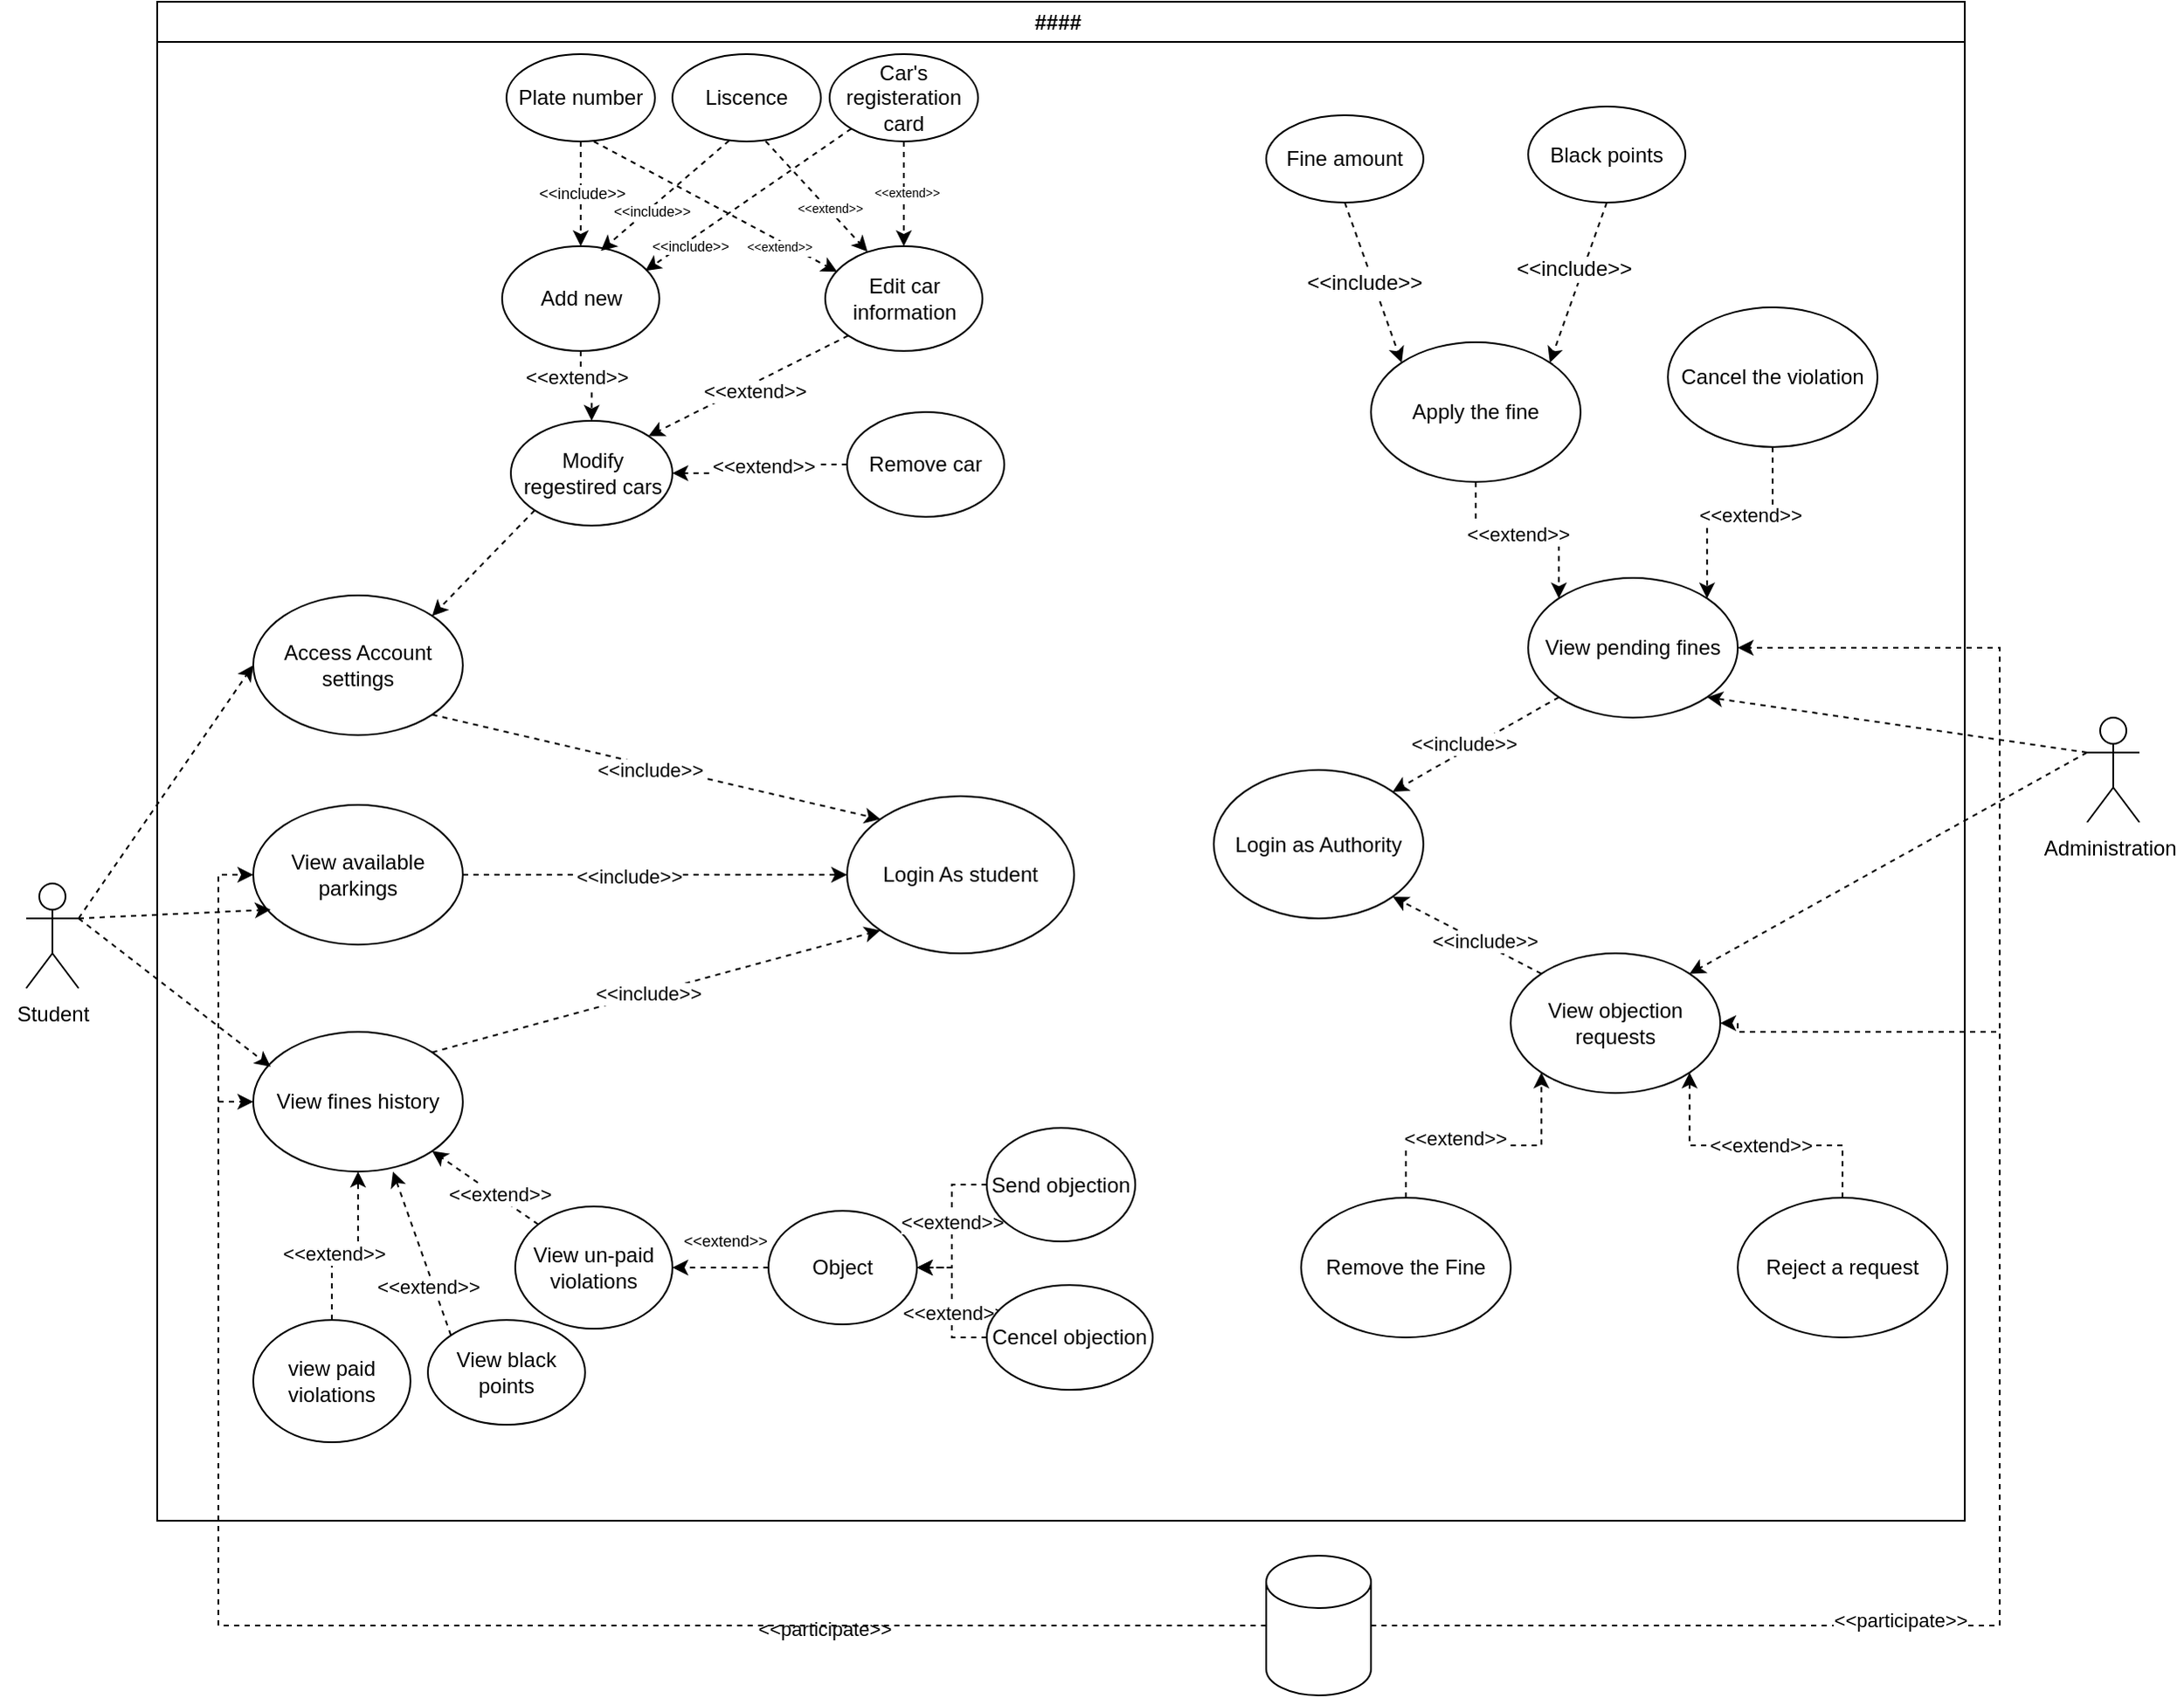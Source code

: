 <mxfile version="20.8.23" type="github" pages="6">
  <diagram name="Page-1" id="UlxK9-UbBwzjphN7Lw5k">
    <mxGraphModel dx="1434" dy="796" grid="1" gridSize="10" guides="1" tooltips="1" connect="1" arrows="1" fold="1" page="1" pageScale="1" pageWidth="850" pageHeight="1100" math="0" shadow="0">
      <root>
        <mxCell id="0" />
        <mxCell id="1" parent="0" />
        <mxCell id="zr6ppMBo9tmXFXFrKDil-1" style="edgeStyle=orthogonalEdgeStyle;rounded=0;orthogonalLoop=1;jettySize=auto;html=1;entryX=0;entryY=0.5;entryDx=0;entryDy=0;dashed=1;" parent="1" source="zr6ppMBo9tmXFXFrKDil-3" target="zr6ppMBo9tmXFXFrKDil-85" edge="1">
          <mxGeometry relative="1" as="geometry" />
        </mxCell>
        <mxCell id="zr6ppMBo9tmXFXFrKDil-2" value="&amp;lt;&amp;lt;include&amp;gt;&amp;gt;" style="edgeLabel;html=1;align=center;verticalAlign=middle;resizable=0;points=[];" parent="zr6ppMBo9tmXFXFrKDil-1" vertex="1" connectable="0">
          <mxGeometry x="-0.14" y="-1" relative="1" as="geometry">
            <mxPoint as="offset" />
          </mxGeometry>
        </mxCell>
        <mxCell id="zr6ppMBo9tmXFXFrKDil-3" value="View available parkings" style="ellipse;whiteSpace=wrap;html=1;" parent="1" vertex="1">
          <mxGeometry x="210" y="540" width="120" height="80" as="geometry" />
        </mxCell>
        <mxCell id="zr6ppMBo9tmXFXFrKDil-4" value="Access Account settings" style="ellipse;whiteSpace=wrap;html=1;" parent="1" vertex="1">
          <mxGeometry x="210" y="420" width="120" height="80" as="geometry" />
        </mxCell>
        <mxCell id="zr6ppMBo9tmXFXFrKDil-5" style="edgeStyle=orthogonalEdgeStyle;rounded=0;orthogonalLoop=1;jettySize=auto;html=1;dashed=1;exitX=0.5;exitY=0;exitDx=0;exitDy=0;entryX=0.5;entryY=1;entryDx=0;entryDy=0;" parent="1" source="zr6ppMBo9tmXFXFrKDil-89" target="zr6ppMBo9tmXFXFrKDil-7" edge="1">
          <mxGeometry relative="1" as="geometry">
            <mxPoint x="230" y="810" as="targetPoint" />
            <Array as="points" />
          </mxGeometry>
        </mxCell>
        <mxCell id="zr6ppMBo9tmXFXFrKDil-6" value="&amp;lt;&amp;lt;extend&amp;gt;&amp;gt;" style="edgeLabel;html=1;align=center;verticalAlign=middle;resizable=0;points=[];" parent="zr6ppMBo9tmXFXFrKDil-5" vertex="1" connectable="0">
          <mxGeometry x="-0.23" y="-1" relative="1" as="geometry">
            <mxPoint as="offset" />
          </mxGeometry>
        </mxCell>
        <mxCell id="zr6ppMBo9tmXFXFrKDil-7" value="View fines history" style="ellipse;whiteSpace=wrap;html=1;" parent="1" vertex="1">
          <mxGeometry x="210" y="670" width="120" height="80" as="geometry" />
        </mxCell>
        <mxCell id="zr6ppMBo9tmXFXFrKDil-8" value="Modify regestired cars" style="ellipse;whiteSpace=wrap;html=1;" parent="1" vertex="1">
          <mxGeometry x="357.5" y="320" width="92.5" height="60" as="geometry" />
        </mxCell>
        <mxCell id="zr6ppMBo9tmXFXFrKDil-9" value="Edit car information" style="ellipse;whiteSpace=wrap;html=1;" parent="1" vertex="1">
          <mxGeometry x="537.5" y="220" width="90" height="60" as="geometry" />
        </mxCell>
        <mxCell id="zr6ppMBo9tmXFXFrKDil-10" style="edgeStyle=orthogonalEdgeStyle;rounded=0;orthogonalLoop=1;jettySize=auto;html=1;entryX=1;entryY=0.5;entryDx=0;entryDy=0;dashed=1;" parent="1" source="zr6ppMBo9tmXFXFrKDil-12" target="zr6ppMBo9tmXFXFrKDil-8" edge="1">
          <mxGeometry relative="1" as="geometry" />
        </mxCell>
        <mxCell id="zr6ppMBo9tmXFXFrKDil-11" value="&amp;lt;&amp;lt;extend&amp;gt;&amp;gt;" style="edgeLabel;html=1;align=center;verticalAlign=middle;resizable=0;points=[];" parent="zr6ppMBo9tmXFXFrKDil-10" vertex="1" connectable="0">
          <mxGeometry x="-0.03" y="2" relative="1" as="geometry">
            <mxPoint as="offset" />
          </mxGeometry>
        </mxCell>
        <mxCell id="zr6ppMBo9tmXFXFrKDil-12" value="Remove car" style="ellipse;whiteSpace=wrap;html=1;" parent="1" vertex="1">
          <mxGeometry x="550" y="315" width="90" height="60" as="geometry" />
        </mxCell>
        <mxCell id="zr6ppMBo9tmXFXFrKDil-13" style="edgeStyle=orthogonalEdgeStyle;rounded=0;orthogonalLoop=1;jettySize=auto;html=1;entryX=0.5;entryY=0;entryDx=0;entryDy=0;dashed=1;" parent="1" source="zr6ppMBo9tmXFXFrKDil-15" target="zr6ppMBo9tmXFXFrKDil-8" edge="1">
          <mxGeometry relative="1" as="geometry" />
        </mxCell>
        <mxCell id="zr6ppMBo9tmXFXFrKDil-14" value="&amp;lt;&amp;lt;extend&amp;gt;&amp;gt;" style="edgeLabel;html=1;align=center;verticalAlign=middle;resizable=0;points=[];" parent="zr6ppMBo9tmXFXFrKDil-13" vertex="1" connectable="0">
          <mxGeometry x="-0.354" y="-3" relative="1" as="geometry">
            <mxPoint as="offset" />
          </mxGeometry>
        </mxCell>
        <mxCell id="zr6ppMBo9tmXFXFrKDil-15" value="Add new" style="ellipse;whiteSpace=wrap;html=1;" parent="1" vertex="1">
          <mxGeometry x="352.5" y="220" width="90" height="60" as="geometry" />
        </mxCell>
        <mxCell id="zr6ppMBo9tmXFXFrKDil-16" value="" style="endArrow=classic;html=1;rounded=0;dashed=1;exitX=0;exitY=1;exitDx=0;exitDy=0;entryX=1;entryY=0;entryDx=0;entryDy=0;" parent="1" source="zr6ppMBo9tmXFXFrKDil-8" target="zr6ppMBo9tmXFXFrKDil-4" edge="1">
          <mxGeometry width="50" height="50" relative="1" as="geometry">
            <mxPoint x="570" y="570" as="sourcePoint" />
            <mxPoint x="620" y="520" as="targetPoint" />
          </mxGeometry>
        </mxCell>
        <mxCell id="zr6ppMBo9tmXFXFrKDil-17" value="" style="endArrow=classic;html=1;rounded=0;dashed=1;entryX=1;entryY=0;entryDx=0;entryDy=0;exitX=0;exitY=1;exitDx=0;exitDy=0;" parent="1" source="zr6ppMBo9tmXFXFrKDil-9" target="zr6ppMBo9tmXFXFrKDil-8" edge="1">
          <mxGeometry width="50" height="50" relative="1" as="geometry">
            <mxPoint x="477.5" y="250" as="sourcePoint" />
            <mxPoint x="527.5" y="200" as="targetPoint" />
          </mxGeometry>
        </mxCell>
        <mxCell id="zr6ppMBo9tmXFXFrKDil-18" value="&amp;lt;&amp;lt;extend&amp;gt;&amp;gt;" style="edgeLabel;html=1;align=center;verticalAlign=middle;resizable=0;points=[];" parent="zr6ppMBo9tmXFXFrKDil-17" vertex="1" connectable="0">
          <mxGeometry x="-0.032" y="4" relative="1" as="geometry">
            <mxPoint as="offset" />
          </mxGeometry>
        </mxCell>
        <mxCell id="zr6ppMBo9tmXFXFrKDil-19" value="Plate number" style="ellipse;whiteSpace=wrap;html=1;" parent="1" vertex="1">
          <mxGeometry x="355" y="110" width="85" height="50" as="geometry" />
        </mxCell>
        <mxCell id="zr6ppMBo9tmXFXFrKDil-20" value="Liscence" style="ellipse;whiteSpace=wrap;html=1;" parent="1" vertex="1">
          <mxGeometry x="450" y="110" width="85" height="50" as="geometry" />
        </mxCell>
        <mxCell id="zr6ppMBo9tmXFXFrKDil-21" value="Car&#39;s registeration card" style="ellipse;whiteSpace=wrap;html=1;" parent="1" vertex="1">
          <mxGeometry x="540" y="110" width="85" height="50" as="geometry" />
        </mxCell>
        <mxCell id="zr6ppMBo9tmXFXFrKDil-22" value="" style="endArrow=classic;html=1;rounded=0;dashed=1;exitX=0.5;exitY=1;exitDx=0;exitDy=0;entryX=0.5;entryY=0;entryDx=0;entryDy=0;" parent="1" source="zr6ppMBo9tmXFXFrKDil-19" target="zr6ppMBo9tmXFXFrKDil-15" edge="1">
          <mxGeometry width="50" height="50" relative="1" as="geometry">
            <mxPoint x="470" y="230" as="sourcePoint" />
            <mxPoint x="405" y="230" as="targetPoint" />
          </mxGeometry>
        </mxCell>
        <mxCell id="zr6ppMBo9tmXFXFrKDil-23" value="&amp;lt;&amp;lt;include&amp;gt;&amp;gt;" style="edgeLabel;html=1;align=center;verticalAlign=middle;resizable=0;points=[];fontSize=9;" parent="zr6ppMBo9tmXFXFrKDil-22" vertex="1" connectable="0">
          <mxGeometry x="-0.009" y="1" relative="1" as="geometry">
            <mxPoint x="-1" as="offset" />
          </mxGeometry>
        </mxCell>
        <mxCell id="zr6ppMBo9tmXFXFrKDil-24" value="" style="endArrow=classic;html=1;rounded=0;dashed=1;entryX=0.269;entryY=0.052;entryDx=0;entryDy=0;exitX=0.628;exitY=0.997;exitDx=0;exitDy=0;entryPerimeter=0;exitPerimeter=0;" parent="1" source="zr6ppMBo9tmXFXFrKDil-20" target="zr6ppMBo9tmXFXFrKDil-9" edge="1">
          <mxGeometry width="50" height="50" relative="1" as="geometry">
            <mxPoint x="475" y="310" as="sourcePoint" />
            <mxPoint x="525" y="260" as="targetPoint" />
          </mxGeometry>
        </mxCell>
        <mxCell id="zr6ppMBo9tmXFXFrKDil-25" value="&amp;lt;&amp;lt;extend&amp;gt;&amp;gt;" style="edgeLabel;html=1;align=center;verticalAlign=middle;resizable=0;points=[];fontSize=7;" parent="zr6ppMBo9tmXFXFrKDil-24" vertex="1" connectable="0">
          <mxGeometry x="0.238" relative="1" as="geometry">
            <mxPoint as="offset" />
          </mxGeometry>
        </mxCell>
        <mxCell id="zr6ppMBo9tmXFXFrKDil-26" value="" style="endArrow=classic;html=1;rounded=0;dashed=1;entryX=0.5;entryY=0;entryDx=0;entryDy=0;exitX=0.5;exitY=1;exitDx=0;exitDy=0;" parent="1" source="zr6ppMBo9tmXFXFrKDil-21" target="zr6ppMBo9tmXFXFrKDil-9" edge="1">
          <mxGeometry width="50" height="50" relative="1" as="geometry">
            <mxPoint x="475" y="310" as="sourcePoint" />
            <mxPoint x="525" y="260" as="targetPoint" />
          </mxGeometry>
        </mxCell>
        <mxCell id="zr6ppMBo9tmXFXFrKDil-27" value="&amp;lt;&amp;lt;extend&amp;gt;&amp;gt;" style="edgeLabel;html=1;align=center;verticalAlign=middle;resizable=0;points=[];fontSize=7;" parent="zr6ppMBo9tmXFXFrKDil-26" vertex="1" connectable="0">
          <mxGeometry x="-0.007" y="1" relative="1" as="geometry">
            <mxPoint as="offset" />
          </mxGeometry>
        </mxCell>
        <mxCell id="zr6ppMBo9tmXFXFrKDil-28" value="" style="endArrow=classic;html=1;rounded=0;dashed=1;entryX=0.911;entryY=0.235;entryDx=0;entryDy=0;entryPerimeter=0;exitX=0;exitY=1;exitDx=0;exitDy=0;" parent="1" source="zr6ppMBo9tmXFXFrKDil-21" target="zr6ppMBo9tmXFXFrKDil-15" edge="1">
          <mxGeometry width="50" height="50" relative="1" as="geometry">
            <mxPoint x="465" y="230" as="sourcePoint" />
            <mxPoint x="515" y="180" as="targetPoint" />
          </mxGeometry>
        </mxCell>
        <mxCell id="zr6ppMBo9tmXFXFrKDil-29" value="&amp;lt;&amp;lt;include&amp;gt;&amp;gt;" style="edgeLabel;html=1;align=center;verticalAlign=middle;resizable=0;points=[];fontSize=8;" parent="zr6ppMBo9tmXFXFrKDil-28" vertex="1" connectable="0">
          <mxGeometry x="0.717" y="-1" relative="1" as="geometry">
            <mxPoint x="9" y="-2" as="offset" />
          </mxGeometry>
        </mxCell>
        <mxCell id="zr6ppMBo9tmXFXFrKDil-30" value="" style="endArrow=classic;html=1;rounded=0;dashed=1;entryX=0.628;entryY=0.044;entryDx=0;entryDy=0;entryPerimeter=0;exitX=0.382;exitY=0.99;exitDx=0;exitDy=0;exitPerimeter=0;" parent="1" source="zr6ppMBo9tmXFXFrKDil-20" target="zr6ppMBo9tmXFXFrKDil-15" edge="1">
          <mxGeometry width="50" height="50" relative="1" as="geometry">
            <mxPoint x="455" y="210" as="sourcePoint" />
            <mxPoint x="505" y="160" as="targetPoint" />
          </mxGeometry>
        </mxCell>
        <mxCell id="zr6ppMBo9tmXFXFrKDil-31" value="&amp;lt;&amp;lt;include&amp;gt;&amp;gt;" style="edgeLabel;html=1;align=center;verticalAlign=middle;resizable=0;points=[];fontSize=8;" parent="zr6ppMBo9tmXFXFrKDil-30" vertex="1" connectable="0">
          <mxGeometry x="0.243" y="1" relative="1" as="geometry">
            <mxPoint as="offset" />
          </mxGeometry>
        </mxCell>
        <mxCell id="zr6ppMBo9tmXFXFrKDil-32" value="" style="endArrow=classic;html=1;rounded=0;dashed=1;entryX=0.076;entryY=0.244;entryDx=0;entryDy=0;entryPerimeter=0;" parent="1" target="zr6ppMBo9tmXFXFrKDil-9" edge="1">
          <mxGeometry width="50" height="50" relative="1" as="geometry">
            <mxPoint x="405" y="160" as="sourcePoint" />
            <mxPoint x="325" y="180" as="targetPoint" />
          </mxGeometry>
        </mxCell>
        <mxCell id="zr6ppMBo9tmXFXFrKDil-33" value="&amp;lt;&amp;lt;extend&amp;gt;&amp;gt;" style="edgeLabel;html=1;align=center;verticalAlign=middle;resizable=0;points=[];fontSize=7;" parent="zr6ppMBo9tmXFXFrKDil-32" vertex="1" connectable="0">
          <mxGeometry x="0.378" y="-1" relative="1" as="geometry">
            <mxPoint x="10" y="8" as="offset" />
          </mxGeometry>
        </mxCell>
        <mxCell id="zr6ppMBo9tmXFXFrKDil-34" value="View un-paid violations" style="ellipse;whiteSpace=wrap;html=1;" parent="1" vertex="1">
          <mxGeometry x="360" y="770" width="90" height="70" as="geometry" />
        </mxCell>
        <mxCell id="zr6ppMBo9tmXFXFrKDil-35" value="" style="endArrow=classic;html=1;rounded=0;dashed=1;exitX=0;exitY=0;exitDx=0;exitDy=0;entryX=1;entryY=1;entryDx=0;entryDy=0;" parent="1" source="zr6ppMBo9tmXFXFrKDil-34" target="zr6ppMBo9tmXFXFrKDil-7" edge="1">
          <mxGeometry width="50" height="50" relative="1" as="geometry">
            <mxPoint x="330" y="820" as="sourcePoint" />
            <mxPoint x="420" y="750" as="targetPoint" />
          </mxGeometry>
        </mxCell>
        <mxCell id="zr6ppMBo9tmXFXFrKDil-36" value="&amp;lt;&amp;lt;extend&amp;gt;&amp;gt;" style="edgeLabel;html=1;align=center;verticalAlign=middle;resizable=0;points=[];" parent="zr6ppMBo9tmXFXFrKDil-35" vertex="1" connectable="0">
          <mxGeometry x="-0.228" y="-1" relative="1" as="geometry">
            <mxPoint as="offset" />
          </mxGeometry>
        </mxCell>
        <mxCell id="zr6ppMBo9tmXFXFrKDil-37" value="" style="edgeStyle=orthogonalEdgeStyle;rounded=0;orthogonalLoop=1;jettySize=auto;html=1;dashed=1;fontSize=12;" parent="1" source="zr6ppMBo9tmXFXFrKDil-39" target="zr6ppMBo9tmXFXFrKDil-34" edge="1">
          <mxGeometry relative="1" as="geometry" />
        </mxCell>
        <mxCell id="zr6ppMBo9tmXFXFrKDil-38" value="&amp;lt;&amp;lt;extend&amp;gt;&amp;gt;" style="edgeLabel;html=1;align=center;verticalAlign=middle;resizable=0;points=[];fontSize=9;" parent="zr6ppMBo9tmXFXFrKDil-37" vertex="1" connectable="0">
          <mxGeometry x="-0.122" y="1" relative="1" as="geometry">
            <mxPoint x="-1" y="-16" as="offset" />
          </mxGeometry>
        </mxCell>
        <mxCell id="zr6ppMBo9tmXFXFrKDil-39" value="Object" style="ellipse;whiteSpace=wrap;html=1;" parent="1" vertex="1">
          <mxGeometry x="505" y="772.5" width="85" height="65" as="geometry" />
        </mxCell>
        <mxCell id="zr6ppMBo9tmXFXFrKDil-40" value="" style="endArrow=classic;html=1;rounded=0;dashed=1;entryX=0;entryY=0;entryDx=0;entryDy=0;exitX=1;exitY=1;exitDx=0;exitDy=0;" parent="1" source="zr6ppMBo9tmXFXFrKDil-4" target="zr6ppMBo9tmXFXFrKDil-85" edge="1">
          <mxGeometry width="50" height="50" relative="1" as="geometry">
            <mxPoint x="380" y="520" as="sourcePoint" />
            <mxPoint x="430" y="470" as="targetPoint" />
          </mxGeometry>
        </mxCell>
        <mxCell id="zr6ppMBo9tmXFXFrKDil-41" value="&amp;lt;&amp;lt;include&amp;gt;&amp;gt;" style="edgeLabel;html=1;align=center;verticalAlign=middle;resizable=0;points=[];" parent="zr6ppMBo9tmXFXFrKDil-40" vertex="1" connectable="0">
          <mxGeometry x="-0.027" y="-2" relative="1" as="geometry">
            <mxPoint as="offset" />
          </mxGeometry>
        </mxCell>
        <mxCell id="zr6ppMBo9tmXFXFrKDil-42" value="" style="endArrow=classic;html=1;rounded=0;dashed=1;entryX=0;entryY=1;entryDx=0;entryDy=0;exitX=1;exitY=0;exitDx=0;exitDy=0;" parent="1" source="zr6ppMBo9tmXFXFrKDil-7" target="zr6ppMBo9tmXFXFrKDil-85" edge="1">
          <mxGeometry width="50" height="50" relative="1" as="geometry">
            <mxPoint x="320" y="680" as="sourcePoint" />
            <mxPoint x="370" y="630" as="targetPoint" />
          </mxGeometry>
        </mxCell>
        <mxCell id="zr6ppMBo9tmXFXFrKDil-43" value="&amp;lt;&amp;lt;include&amp;gt;&amp;gt;" style="edgeLabel;html=1;align=center;verticalAlign=middle;resizable=0;points=[];" parent="zr6ppMBo9tmXFXFrKDil-42" vertex="1" connectable="0">
          <mxGeometry x="-0.037" relative="1" as="geometry">
            <mxPoint as="offset" />
          </mxGeometry>
        </mxCell>
        <mxCell id="zr6ppMBo9tmXFXFrKDil-44" style="edgeStyle=orthogonalEdgeStyle;rounded=0;orthogonalLoop=1;jettySize=auto;html=1;entryX=0;entryY=0.5;entryDx=0;entryDy=0;dashed=1;" parent="1" source="zr6ppMBo9tmXFXFrKDil-50" target="zr6ppMBo9tmXFXFrKDil-7" edge="1">
          <mxGeometry relative="1" as="geometry" />
        </mxCell>
        <mxCell id="zr6ppMBo9tmXFXFrKDil-45" value="&amp;lt;&amp;lt;participate&amp;gt;&amp;gt;" style="edgeLabel;html=1;align=center;verticalAlign=middle;resizable=0;points=[];" parent="zr6ppMBo9tmXFXFrKDil-44" vertex="1" connectable="0">
          <mxGeometry x="-0.452" y="2" relative="1" as="geometry">
            <mxPoint x="-1" as="offset" />
          </mxGeometry>
        </mxCell>
        <mxCell id="zr6ppMBo9tmXFXFrKDil-46" style="edgeStyle=orthogonalEdgeStyle;rounded=0;orthogonalLoop=1;jettySize=auto;html=1;exitX=1;exitY=0.5;exitDx=0;exitDy=0;exitPerimeter=0;entryX=1;entryY=0.5;entryDx=0;entryDy=0;dashed=1;" parent="1" source="zr6ppMBo9tmXFXFrKDil-50" target="zr6ppMBo9tmXFXFrKDil-61" edge="1">
          <mxGeometry relative="1" as="geometry">
            <Array as="points">
              <mxPoint x="1210" y="1010" />
              <mxPoint x="1210" y="670" />
              <mxPoint x="1060" y="670" />
            </Array>
          </mxGeometry>
        </mxCell>
        <mxCell id="zr6ppMBo9tmXFXFrKDil-47" style="edgeStyle=orthogonalEdgeStyle;rounded=0;orthogonalLoop=1;jettySize=auto;html=1;exitX=1;exitY=0.5;exitDx=0;exitDy=0;exitPerimeter=0;entryX=1;entryY=0.5;entryDx=0;entryDy=0;dashed=1;" parent="1" source="zr6ppMBo9tmXFXFrKDil-50" target="zr6ppMBo9tmXFXFrKDil-60" edge="1">
          <mxGeometry relative="1" as="geometry">
            <Array as="points">
              <mxPoint x="1210" y="1010" />
              <mxPoint x="1210" y="450" />
            </Array>
          </mxGeometry>
        </mxCell>
        <mxCell id="zr6ppMBo9tmXFXFrKDil-48" value="&amp;lt;&amp;lt;participate&amp;gt;&amp;gt;" style="edgeLabel;html=1;align=center;verticalAlign=middle;resizable=0;points=[];" parent="zr6ppMBo9tmXFXFrKDil-47" vertex="1" connectable="0">
          <mxGeometry x="-0.432" y="3" relative="1" as="geometry">
            <mxPoint x="-1" as="offset" />
          </mxGeometry>
        </mxCell>
        <mxCell id="zr6ppMBo9tmXFXFrKDil-49" style="edgeStyle=orthogonalEdgeStyle;rounded=0;orthogonalLoop=1;jettySize=auto;html=1;entryX=0;entryY=0.5;entryDx=0;entryDy=0;dashed=1;" parent="1" source="zr6ppMBo9tmXFXFrKDil-50" target="zr6ppMBo9tmXFXFrKDil-3" edge="1">
          <mxGeometry relative="1" as="geometry" />
        </mxCell>
        <mxCell id="zr6ppMBo9tmXFXFrKDil-50" value="" style="shape=cylinder3;whiteSpace=wrap;html=1;boundedLbl=1;backgroundOutline=1;size=15;fontSize=9;" parent="1" vertex="1">
          <mxGeometry x="790" y="970" width="60" height="80" as="geometry" />
        </mxCell>
        <mxCell id="zr6ppMBo9tmXFXFrKDil-51" style="edgeStyle=orthogonalEdgeStyle;rounded=0;orthogonalLoop=1;jettySize=auto;html=1;entryX=1;entryY=0.5;entryDx=0;entryDy=0;dashed=1;" parent="1" source="zr6ppMBo9tmXFXFrKDil-53" target="zr6ppMBo9tmXFXFrKDil-39" edge="1">
          <mxGeometry relative="1" as="geometry" />
        </mxCell>
        <mxCell id="zr6ppMBo9tmXFXFrKDil-52" value="&amp;lt;&amp;lt;extend&amp;gt;&amp;gt;" style="edgeLabel;html=1;align=center;verticalAlign=middle;resizable=0;points=[];" parent="zr6ppMBo9tmXFXFrKDil-51" vertex="1" connectable="0">
          <mxGeometry x="-0.066" relative="1" as="geometry">
            <mxPoint as="offset" />
          </mxGeometry>
        </mxCell>
        <mxCell id="zr6ppMBo9tmXFXFrKDil-53" value="Send objection" style="ellipse;whiteSpace=wrap;html=1;" parent="1" vertex="1">
          <mxGeometry x="630" y="725" width="85" height="65" as="geometry" />
        </mxCell>
        <mxCell id="zr6ppMBo9tmXFXFrKDil-54" style="edgeStyle=orthogonalEdgeStyle;rounded=0;orthogonalLoop=1;jettySize=auto;html=1;entryX=1;entryY=0.5;entryDx=0;entryDy=0;dashed=1;" parent="1" source="zr6ppMBo9tmXFXFrKDil-56" target="zr6ppMBo9tmXFXFrKDil-39" edge="1">
          <mxGeometry relative="1" as="geometry" />
        </mxCell>
        <mxCell id="zr6ppMBo9tmXFXFrKDil-55" value="&amp;lt;&amp;lt;extend&amp;gt;&amp;gt;" style="edgeLabel;html=1;align=center;verticalAlign=middle;resizable=0;points=[];" parent="zr6ppMBo9tmXFXFrKDil-54" vertex="1" connectable="0">
          <mxGeometry x="-0.145" y="-1" relative="1" as="geometry">
            <mxPoint as="offset" />
          </mxGeometry>
        </mxCell>
        <mxCell id="zr6ppMBo9tmXFXFrKDil-56" value="Cencel objection" style="ellipse;whiteSpace=wrap;html=1;" parent="1" vertex="1">
          <mxGeometry x="630" y="815" width="95" height="60" as="geometry" />
        </mxCell>
        <mxCell id="zr6ppMBo9tmXFXFrKDil-57" value="Actor" style="shape=umlActor;verticalLabelPosition=bottom;verticalAlign=top;html=1;outlineConnect=0;" parent="1" vertex="1">
          <mxGeometry x="1260" y="490" width="30" height="60" as="geometry" />
        </mxCell>
        <mxCell id="zr6ppMBo9tmXFXFrKDil-58" value="Actor" style="shape=umlActor;verticalLabelPosition=bottom;verticalAlign=top;html=1;outlineConnect=0;labelBackgroundColor=none;" parent="1" vertex="1">
          <mxGeometry x="80" y="585" width="30" height="60" as="geometry" />
        </mxCell>
        <mxCell id="zr6ppMBo9tmXFXFrKDil-59" value="####&amp;nbsp;" style="swimlane;whiteSpace=wrap;html=1;" parent="1" vertex="1">
          <mxGeometry x="155" y="80" width="1035" height="870" as="geometry" />
        </mxCell>
        <mxCell id="zr6ppMBo9tmXFXFrKDil-60" value="View pending fines" style="ellipse;whiteSpace=wrap;html=1;" parent="zr6ppMBo9tmXFXFrKDil-59" vertex="1">
          <mxGeometry x="785" y="330" width="120" height="80" as="geometry" />
        </mxCell>
        <mxCell id="zr6ppMBo9tmXFXFrKDil-61" value="View objection requests" style="ellipse;whiteSpace=wrap;html=1;" parent="zr6ppMBo9tmXFXFrKDil-59" vertex="1">
          <mxGeometry x="775" y="545" width="120" height="80" as="geometry" />
        </mxCell>
        <mxCell id="zr6ppMBo9tmXFXFrKDil-62" value="Login as Authority" style="ellipse;whiteSpace=wrap;html=1;" parent="zr6ppMBo9tmXFXFrKDil-59" vertex="1">
          <mxGeometry x="605" y="440" width="120" height="85" as="geometry" />
        </mxCell>
        <mxCell id="zr6ppMBo9tmXFXFrKDil-63" value="" style="endArrow=classic;html=1;rounded=0;dashed=1;entryX=1;entryY=0;entryDx=0;entryDy=0;exitX=0;exitY=1;exitDx=0;exitDy=0;" parent="zr6ppMBo9tmXFXFrKDil-59" source="zr6ppMBo9tmXFXFrKDil-60" target="zr6ppMBo9tmXFXFrKDil-62" edge="1">
          <mxGeometry width="50" height="50" relative="1" as="geometry">
            <mxPoint x="765" y="505" as="sourcePoint" />
            <mxPoint x="815" y="455" as="targetPoint" />
          </mxGeometry>
        </mxCell>
        <mxCell id="zr6ppMBo9tmXFXFrKDil-64" value="&amp;lt;&amp;lt;include&amp;gt;&amp;gt;" style="edgeLabel;html=1;align=center;verticalAlign=middle;resizable=0;points=[];" parent="zr6ppMBo9tmXFXFrKDil-63" vertex="1" connectable="0">
          <mxGeometry x="0.117" y="-4" relative="1" as="geometry">
            <mxPoint as="offset" />
          </mxGeometry>
        </mxCell>
        <mxCell id="zr6ppMBo9tmXFXFrKDil-65" value="" style="endArrow=classic;html=1;rounded=0;dashed=1;entryX=1;entryY=1;entryDx=0;entryDy=0;exitX=0;exitY=0;exitDx=0;exitDy=0;" parent="zr6ppMBo9tmXFXFrKDil-59" source="zr6ppMBo9tmXFXFrKDil-61" target="zr6ppMBo9tmXFXFrKDil-62" edge="1">
          <mxGeometry width="50" height="50" relative="1" as="geometry">
            <mxPoint x="685" y="605" as="sourcePoint" />
            <mxPoint x="735" y="555" as="targetPoint" />
          </mxGeometry>
        </mxCell>
        <mxCell id="zr6ppMBo9tmXFXFrKDil-66" value="&amp;lt;&amp;lt;include&amp;gt;&amp;gt;" style="edgeLabel;html=1;align=center;verticalAlign=middle;resizable=0;points=[];" parent="zr6ppMBo9tmXFXFrKDil-65" vertex="1" connectable="0">
          <mxGeometry x="-0.208" y="-2" relative="1" as="geometry">
            <mxPoint as="offset" />
          </mxGeometry>
        </mxCell>
        <mxCell id="zr6ppMBo9tmXFXFrKDil-67" style="edgeStyle=orthogonalEdgeStyle;rounded=0;orthogonalLoop=1;jettySize=auto;html=1;entryX=0;entryY=0;entryDx=0;entryDy=0;dashed=1;" parent="zr6ppMBo9tmXFXFrKDil-59" source="zr6ppMBo9tmXFXFrKDil-69" target="zr6ppMBo9tmXFXFrKDil-60" edge="1">
          <mxGeometry relative="1" as="geometry" />
        </mxCell>
        <mxCell id="zr6ppMBo9tmXFXFrKDil-68" value="&amp;lt;&amp;lt;extend&amp;gt;&amp;gt;" style="edgeLabel;html=1;align=center;verticalAlign=middle;resizable=0;points=[];" parent="zr6ppMBo9tmXFXFrKDil-67" vertex="1" connectable="0">
          <mxGeometry x="-0.101" y="-2" relative="1" as="geometry">
            <mxPoint as="offset" />
          </mxGeometry>
        </mxCell>
        <mxCell id="zr6ppMBo9tmXFXFrKDil-69" value="Apply the fine" style="ellipse;whiteSpace=wrap;html=1;" parent="zr6ppMBo9tmXFXFrKDil-59" vertex="1">
          <mxGeometry x="695" y="195" width="120" height="80" as="geometry" />
        </mxCell>
        <mxCell id="zr6ppMBo9tmXFXFrKDil-70" style="edgeStyle=orthogonalEdgeStyle;rounded=0;orthogonalLoop=1;jettySize=auto;html=1;exitX=0.5;exitY=1;exitDx=0;exitDy=0;entryX=1;entryY=0;entryDx=0;entryDy=0;dashed=1;" parent="zr6ppMBo9tmXFXFrKDil-59" source="zr6ppMBo9tmXFXFrKDil-72" target="zr6ppMBo9tmXFXFrKDil-60" edge="1">
          <mxGeometry relative="1" as="geometry" />
        </mxCell>
        <mxCell id="zr6ppMBo9tmXFXFrKDil-71" value="&amp;lt;&amp;lt;extend&amp;gt;&amp;gt;" style="edgeLabel;html=1;align=center;verticalAlign=middle;resizable=0;points=[];" parent="zr6ppMBo9tmXFXFrKDil-70" vertex="1" connectable="0">
          <mxGeometry x="-0.188" y="1" relative="1" as="geometry">
            <mxPoint as="offset" />
          </mxGeometry>
        </mxCell>
        <mxCell id="zr6ppMBo9tmXFXFrKDil-72" value="Cancel the violation" style="ellipse;whiteSpace=wrap;html=1;" parent="zr6ppMBo9tmXFXFrKDil-59" vertex="1">
          <mxGeometry x="865" y="175" width="120" height="80" as="geometry" />
        </mxCell>
        <mxCell id="zr6ppMBo9tmXFXFrKDil-73" style="edgeStyle=orthogonalEdgeStyle;rounded=0;orthogonalLoop=1;jettySize=auto;html=1;exitX=0.5;exitY=0;exitDx=0;exitDy=0;entryX=0;entryY=1;entryDx=0;entryDy=0;dashed=1;" parent="zr6ppMBo9tmXFXFrKDil-59" source="zr6ppMBo9tmXFXFrKDil-75" target="zr6ppMBo9tmXFXFrKDil-61" edge="1">
          <mxGeometry relative="1" as="geometry" />
        </mxCell>
        <mxCell id="zr6ppMBo9tmXFXFrKDil-74" value="&amp;lt;&amp;lt;extend&amp;gt;&amp;gt;" style="edgeLabel;html=1;align=center;verticalAlign=middle;resizable=0;points=[];" parent="zr6ppMBo9tmXFXFrKDil-73" vertex="1" connectable="0">
          <mxGeometry x="-0.23" y="4" relative="1" as="geometry">
            <mxPoint as="offset" />
          </mxGeometry>
        </mxCell>
        <mxCell id="zr6ppMBo9tmXFXFrKDil-75" value="Remove the Fine" style="ellipse;whiteSpace=wrap;html=1;" parent="zr6ppMBo9tmXFXFrKDil-59" vertex="1">
          <mxGeometry x="655" y="685" width="120" height="80" as="geometry" />
        </mxCell>
        <mxCell id="zr6ppMBo9tmXFXFrKDil-76" style="edgeStyle=orthogonalEdgeStyle;rounded=0;orthogonalLoop=1;jettySize=auto;html=1;exitX=0.5;exitY=0;exitDx=0;exitDy=0;entryX=1;entryY=1;entryDx=0;entryDy=0;dashed=1;" parent="zr6ppMBo9tmXFXFrKDil-59" source="zr6ppMBo9tmXFXFrKDil-78" target="zr6ppMBo9tmXFXFrKDil-61" edge="1">
          <mxGeometry relative="1" as="geometry" />
        </mxCell>
        <mxCell id="zr6ppMBo9tmXFXFrKDil-77" value="&amp;lt;&amp;lt;extend&amp;gt;&amp;gt;" style="edgeLabel;html=1;align=center;verticalAlign=middle;resizable=0;points=[];" parent="zr6ppMBo9tmXFXFrKDil-76" vertex="1" connectable="0">
          <mxGeometry x="-0.035" relative="1" as="geometry">
            <mxPoint as="offset" />
          </mxGeometry>
        </mxCell>
        <mxCell id="zr6ppMBo9tmXFXFrKDil-78" value="Reject a request" style="ellipse;whiteSpace=wrap;html=1;" parent="zr6ppMBo9tmXFXFrKDil-59" vertex="1">
          <mxGeometry x="905" y="685" width="120" height="80" as="geometry" />
        </mxCell>
        <mxCell id="zr6ppMBo9tmXFXFrKDil-79" value="Fine amount" style="ellipse;whiteSpace=wrap;html=1;" parent="zr6ppMBo9tmXFXFrKDil-59" vertex="1">
          <mxGeometry x="635" y="65" width="90" height="50" as="geometry" />
        </mxCell>
        <mxCell id="zr6ppMBo9tmXFXFrKDil-80" value="Black points" style="ellipse;whiteSpace=wrap;html=1;fontSize=12;" parent="zr6ppMBo9tmXFXFrKDil-59" vertex="1">
          <mxGeometry x="785" y="60" width="90" height="55" as="geometry" />
        </mxCell>
        <mxCell id="zr6ppMBo9tmXFXFrKDil-81" value="" style="endArrow=classic;html=1;rounded=0;dashed=1;fontSize=12;entryX=0;entryY=0;entryDx=0;entryDy=0;exitX=0.5;exitY=1;exitDx=0;exitDy=0;" parent="zr6ppMBo9tmXFXFrKDil-59" source="zr6ppMBo9tmXFXFrKDil-79" target="zr6ppMBo9tmXFXFrKDil-69" edge="1">
          <mxGeometry width="50" height="50" relative="1" as="geometry">
            <mxPoint x="655" y="225" as="sourcePoint" />
            <mxPoint x="705" y="175" as="targetPoint" />
          </mxGeometry>
        </mxCell>
        <mxCell id="zr6ppMBo9tmXFXFrKDil-82" value="&amp;lt;&amp;lt;include&amp;gt;&amp;gt;" style="edgeLabel;html=1;align=center;verticalAlign=middle;resizable=0;points=[];fontSize=12;" parent="zr6ppMBo9tmXFXFrKDil-81" vertex="1" connectable="0">
          <mxGeometry x="-0.043" y="-5" relative="1" as="geometry">
            <mxPoint as="offset" />
          </mxGeometry>
        </mxCell>
        <mxCell id="zr6ppMBo9tmXFXFrKDil-83" value="" style="endArrow=classic;html=1;rounded=0;dashed=1;fontSize=12;entryX=1;entryY=0;entryDx=0;entryDy=0;exitX=0.5;exitY=1;exitDx=0;exitDy=0;" parent="zr6ppMBo9tmXFXFrKDil-59" source="zr6ppMBo9tmXFXFrKDil-80" target="zr6ppMBo9tmXFXFrKDil-69" edge="1">
          <mxGeometry width="50" height="50" relative="1" as="geometry">
            <mxPoint x="735" y="165" as="sourcePoint" />
            <mxPoint x="785" y="115" as="targetPoint" />
          </mxGeometry>
        </mxCell>
        <mxCell id="zr6ppMBo9tmXFXFrKDil-84" value="&amp;lt;&amp;lt;include&amp;gt;&amp;gt;" style="edgeLabel;html=1;align=center;verticalAlign=middle;resizable=0;points=[];fontSize=12;" parent="zr6ppMBo9tmXFXFrKDil-83" vertex="1" connectable="0">
          <mxGeometry x="-0.132" y="-6" relative="1" as="geometry">
            <mxPoint as="offset" />
          </mxGeometry>
        </mxCell>
        <mxCell id="zr6ppMBo9tmXFXFrKDil-85" value="Login As student" style="ellipse;whiteSpace=wrap;html=1;" parent="zr6ppMBo9tmXFXFrKDil-59" vertex="1">
          <mxGeometry x="395" y="455" width="130" height="90" as="geometry" />
        </mxCell>
        <mxCell id="zr6ppMBo9tmXFXFrKDil-86" value="View black points" style="ellipse;whiteSpace=wrap;html=1;" parent="zr6ppMBo9tmXFXFrKDil-59" vertex="1">
          <mxGeometry x="155" y="755" width="90" height="60" as="geometry" />
        </mxCell>
        <mxCell id="zr6ppMBo9tmXFXFrKDil-87" value="" style="endArrow=classic;html=1;rounded=0;dashed=1;exitX=0;exitY=0;exitDx=0;exitDy=0;" parent="zr6ppMBo9tmXFXFrKDil-59" source="zr6ppMBo9tmXFXFrKDil-86" edge="1">
          <mxGeometry width="50" height="50" relative="1" as="geometry">
            <mxPoint x="215" y="850" as="sourcePoint" />
            <mxPoint x="135" y="670" as="targetPoint" />
          </mxGeometry>
        </mxCell>
        <mxCell id="zr6ppMBo9tmXFXFrKDil-88" value="&amp;lt;&amp;lt;extend&amp;gt;&amp;gt;" style="edgeLabel;html=1;align=center;verticalAlign=middle;resizable=0;points=[];" parent="zr6ppMBo9tmXFXFrKDil-87" vertex="1" connectable="0">
          <mxGeometry x="-0.02" y="1" relative="1" as="geometry">
            <mxPoint x="4" y="17" as="offset" />
          </mxGeometry>
        </mxCell>
        <mxCell id="zr6ppMBo9tmXFXFrKDil-89" value="view paid violations" style="ellipse;whiteSpace=wrap;html=1;" parent="zr6ppMBo9tmXFXFrKDil-59" vertex="1">
          <mxGeometry x="55" y="755" width="90" height="70" as="geometry" />
        </mxCell>
        <mxCell id="zr6ppMBo9tmXFXFrKDil-90" value="" style="endArrow=classic;html=1;rounded=0;dashed=1;entryX=0;entryY=0.5;entryDx=0;entryDy=0;exitX=1;exitY=0.333;exitDx=0;exitDy=0;exitPerimeter=0;" parent="1" source="zr6ppMBo9tmXFXFrKDil-58" target="zr6ppMBo9tmXFXFrKDil-4" edge="1">
          <mxGeometry width="50" height="50" relative="1" as="geometry">
            <mxPoint x="110" y="610" as="sourcePoint" />
            <mxPoint x="160" y="560" as="targetPoint" />
          </mxGeometry>
        </mxCell>
        <mxCell id="zr6ppMBo9tmXFXFrKDil-91" value="" style="endArrow=classic;html=1;rounded=0;dashed=1;exitX=1;exitY=0.333;exitDx=0;exitDy=0;exitPerimeter=0;" parent="1" source="zr6ppMBo9tmXFXFrKDil-58" edge="1">
          <mxGeometry width="50" height="50" relative="1" as="geometry">
            <mxPoint x="120" y="670" as="sourcePoint" />
            <mxPoint x="220" y="690" as="targetPoint" />
          </mxGeometry>
        </mxCell>
        <mxCell id="zr6ppMBo9tmXFXFrKDil-92" value="" style="endArrow=classic;html=1;rounded=0;dashed=1;exitX=1;exitY=0.333;exitDx=0;exitDy=0;exitPerimeter=0;" parent="1" source="zr6ppMBo9tmXFXFrKDil-58" edge="1">
          <mxGeometry width="50" height="50" relative="1" as="geometry">
            <mxPoint x="150" y="630" as="sourcePoint" />
            <mxPoint x="220" y="600" as="targetPoint" />
          </mxGeometry>
        </mxCell>
        <mxCell id="zr6ppMBo9tmXFXFrKDil-93" value="" style="endArrow=classic;html=1;rounded=0;dashed=1;exitX=0;exitY=0.333;exitDx=0;exitDy=0;exitPerimeter=0;entryX=1;entryY=0;entryDx=0;entryDy=0;" parent="1" source="zr6ppMBo9tmXFXFrKDil-57" target="zr6ppMBo9tmXFXFrKDil-61" edge="1">
          <mxGeometry width="50" height="50" relative="1" as="geometry">
            <mxPoint x="960" y="585" as="sourcePoint" />
            <mxPoint x="1060" y="595" as="targetPoint" />
          </mxGeometry>
        </mxCell>
        <mxCell id="zr6ppMBo9tmXFXFrKDil-94" value="" style="endArrow=classic;html=1;rounded=0;dashed=1;exitX=0;exitY=0.333;exitDx=0;exitDy=0;exitPerimeter=0;entryX=1;entryY=1;entryDx=0;entryDy=0;" parent="1" source="zr6ppMBo9tmXFXFrKDil-57" target="zr6ppMBo9tmXFXFrKDil-60" edge="1">
          <mxGeometry width="50" height="50" relative="1" as="geometry">
            <mxPoint x="1010" y="515" as="sourcePoint" />
            <mxPoint x="1060" y="415" as="targetPoint" />
          </mxGeometry>
        </mxCell>
        <mxCell id="zr6ppMBo9tmXFXFrKDil-95" value="Student" style="text;html=1;align=center;verticalAlign=middle;resizable=0;points=[];autosize=1;strokeColor=none;fillColor=none;labelBackgroundColor=default;" parent="1" vertex="1">
          <mxGeometry x="65" y="645" width="60" height="30" as="geometry" />
        </mxCell>
        <mxCell id="zr6ppMBo9tmXFXFrKDil-96" value="Administration&amp;nbsp;" style="text;html=1;align=center;verticalAlign=middle;whiteSpace=wrap;rounded=0;fillColor=default;" parent="1" vertex="1">
          <mxGeometry x="1245" y="550" width="60" height="30" as="geometry" />
        </mxCell>
      </root>
    </mxGraphModel>
  </diagram>
  <diagram name="Log-in" id="nYZ39q426Adkc6qODgt3">
    <mxGraphModel dx="832" dy="652" grid="1" gridSize="10" guides="1" tooltips="1" connect="1" arrows="1" fold="1" page="1" pageScale="1" pageWidth="850" pageHeight="1100" math="0" shadow="0">
      <root>
        <mxCell id="0" />
        <mxCell id="1" parent="0" />
        <mxCell id="9pIVO09RBlTZqWtcsEFP-2" value="Application" style="rounded=1;whiteSpace=wrap;html=1;" parent="1" vertex="1">
          <mxGeometry x="365" y="460" width="120" height="60" as="geometry" />
        </mxCell>
        <mxCell id="9pIVO09RBlTZqWtcsEFP-3" value="Backend" style="rounded=1;whiteSpace=wrap;html=1;" parent="1" vertex="1">
          <mxGeometry x="560" y="460" width="120" height="60" as="geometry" />
        </mxCell>
        <mxCell id="9pIVO09RBlTZqWtcsEFP-5" value="" style="endArrow=none;dashed=1;html=1;rounded=0;" parent="1" edge="1">
          <mxGeometry width="50" height="50" relative="1" as="geometry">
            <mxPoint x="240" y="910" as="sourcePoint" />
            <mxPoint x="240" y="510" as="targetPoint" />
          </mxGeometry>
        </mxCell>
        <mxCell id="9pIVO09RBlTZqWtcsEFP-6" value="student" style="shape=umlActor;verticalLabelPosition=bottom;verticalAlign=top;html=1;outlineConnect=0;" parent="1" vertex="1">
          <mxGeometry x="220" y="440" width="30" height="60" as="geometry" />
        </mxCell>
        <mxCell id="9pIVO09RBlTZqWtcsEFP-7" value="" style="endArrow=none;dashed=1;html=1;rounded=0;" parent="1" edge="1">
          <mxGeometry width="50" height="50" relative="1" as="geometry">
            <mxPoint x="425" y="910" as="sourcePoint" />
            <mxPoint x="425" y="520" as="targetPoint" />
          </mxGeometry>
        </mxCell>
        <mxCell id="9pIVO09RBlTZqWtcsEFP-8" value="" style="endArrow=none;dashed=1;html=1;rounded=0;" parent="1" edge="1">
          <mxGeometry width="50" height="50" relative="1" as="geometry">
            <mxPoint x="620" y="910" as="sourcePoint" />
            <mxPoint x="619.5" y="520" as="targetPoint" />
          </mxGeometry>
        </mxCell>
        <mxCell id="9pIVO09RBlTZqWtcsEFP-11" value="" style="endArrow=classic;html=1;rounded=0;" parent="1" edge="1">
          <mxGeometry width="50" height="50" relative="1" as="geometry">
            <mxPoint x="250" y="580" as="sourcePoint" />
            <mxPoint x="420" y="580" as="targetPoint" />
          </mxGeometry>
        </mxCell>
        <mxCell id="9pIVO09RBlTZqWtcsEFP-23" value="login_button()" style="edgeLabel;html=1;align=center;verticalAlign=middle;resizable=0;points=[];" parent="9pIVO09RBlTZqWtcsEFP-11" vertex="1" connectable="0">
          <mxGeometry x="-0.273" y="-1" relative="1" as="geometry">
            <mxPoint x="8" y="-11" as="offset" />
          </mxGeometry>
        </mxCell>
        <mxCell id="9pIVO09RBlTZqWtcsEFP-12" value="" style="endArrow=classic;html=1;rounded=0;" parent="1" edge="1">
          <mxGeometry width="50" height="50" relative="1" as="geometry">
            <mxPoint x="425" y="600" as="sourcePoint" />
            <mxPoint x="615" y="600" as="targetPoint" />
          </mxGeometry>
        </mxCell>
        <mxCell id="9pIVO09RBlTZqWtcsEFP-24" value="user_login(id,password)" style="edgeLabel;html=1;align=center;verticalAlign=middle;resizable=0;points=[];" parent="9pIVO09RBlTZqWtcsEFP-12" vertex="1" connectable="0">
          <mxGeometry x="-0.265" y="1" relative="1" as="geometry">
            <mxPoint x="25" y="-9" as="offset" />
          </mxGeometry>
        </mxCell>
        <mxCell id="9pIVO09RBlTZqWtcsEFP-27" value="Alt" style="shape=umlFrame;whiteSpace=wrap;html=1;pointerEvents=0;fontSize=12;" parent="1" vertex="1">
          <mxGeometry x="150" y="680" width="500" height="210" as="geometry" />
        </mxCell>
        <mxCell id="9pIVO09RBlTZqWtcsEFP-29" value="" style="rounded=0;whiteSpace=wrap;html=1;fontSize=12;" parent="1" vertex="1">
          <mxGeometry x="620" y="610" width="30" height="30" as="geometry" />
        </mxCell>
        <mxCell id="9pIVO09RBlTZqWtcsEFP-30" value="Verify_user" style="text;html=1;align=center;verticalAlign=middle;resizable=0;points=[];autosize=1;strokeColor=none;fillColor=none;fontSize=12;" parent="1" vertex="1">
          <mxGeometry x="650" y="610" width="80" height="30" as="geometry" />
        </mxCell>
        <mxCell id="9pIVO09RBlTZqWtcsEFP-31" value="" style="endArrow=none;dashed=1;html=1;dashPattern=1 3;strokeWidth=2;rounded=0;fontSize=12;entryX=1.002;entryY=0.467;entryDx=0;entryDy=0;entryPerimeter=0;exitX=-0.003;exitY=0.47;exitDx=0;exitDy=0;exitPerimeter=0;" parent="1" source="9pIVO09RBlTZqWtcsEFP-27" target="9pIVO09RBlTZqWtcsEFP-27" edge="1">
          <mxGeometry width="50" height="50" relative="1" as="geometry">
            <mxPoint x="10" y="840" as="sourcePoint" />
            <mxPoint x="60" y="790" as="targetPoint" />
          </mxGeometry>
        </mxCell>
        <mxCell id="9pIVO09RBlTZqWtcsEFP-32" value="[if account valid]" style="text;html=1;align=center;verticalAlign=middle;resizable=0;points=[];autosize=1;strokeColor=none;fillColor=none;fontSize=10;" parent="1" vertex="1">
          <mxGeometry x="140" y="710" width="100" height="30" as="geometry" />
        </mxCell>
        <mxCell id="9pIVO09RBlTZqWtcsEFP-34" value="[else]" style="text;html=1;align=center;verticalAlign=middle;resizable=0;points=[];autosize=1;strokeColor=none;fillColor=none;fontSize=9;" parent="1" vertex="1">
          <mxGeometry x="155" y="785" width="40" height="20" as="geometry" />
        </mxCell>
        <mxCell id="9pIVO09RBlTZqWtcsEFP-37" value="" style="endArrow=classic;html=1;rounded=0;fontSize=11;dashed=1;" parent="1" edge="1">
          <mxGeometry width="50" height="50" relative="1" as="geometry">
            <mxPoint x="620" y="700" as="sourcePoint" />
            <mxPoint x="430" y="700" as="targetPoint" />
          </mxGeometry>
        </mxCell>
        <mxCell id="9pIVO09RBlTZqWtcsEFP-38" value="account information" style="edgeLabel;html=1;align=center;verticalAlign=middle;resizable=0;points=[];fontSize=11;" parent="9pIVO09RBlTZqWtcsEFP-37" vertex="1" connectable="0">
          <mxGeometry x="0.103" y="-2" relative="1" as="geometry">
            <mxPoint x="5" y="22" as="offset" />
          </mxGeometry>
        </mxCell>
        <mxCell id="9pIVO09RBlTZqWtcsEFP-39" value="" style="endArrow=classic;html=1;rounded=0;fontSize=11;dashed=1;" parent="1" edge="1">
          <mxGeometry width="50" height="50" relative="1" as="geometry">
            <mxPoint x="420" y="730" as="sourcePoint" />
            <mxPoint x="240" y="730" as="targetPoint" />
          </mxGeometry>
        </mxCell>
        <mxCell id="9pIVO09RBlTZqWtcsEFP-40" value="display_student_main_page()" style="edgeLabel;html=1;align=center;verticalAlign=middle;resizable=0;points=[];fontSize=11;" parent="9pIVO09RBlTZqWtcsEFP-39" vertex="1" connectable="0">
          <mxGeometry x="0.284" y="2" relative="1" as="geometry">
            <mxPoint x="22" y="8" as="offset" />
          </mxGeometry>
        </mxCell>
        <mxCell id="9pIVO09RBlTZqWtcsEFP-41" value="" style="endArrow=classic;html=1;rounded=0;fontSize=11;dashed=1;" parent="1" edge="1">
          <mxGeometry width="50" height="50" relative="1" as="geometry">
            <mxPoint x="615" y="800" as="sourcePoint" />
            <mxPoint x="425" y="800" as="targetPoint" />
          </mxGeometry>
        </mxCell>
        <mxCell id="9pIVO09RBlTZqWtcsEFP-42" value="Error()" style="edgeLabel;html=1;align=center;verticalAlign=middle;resizable=0;points=[];fontSize=11;" parent="9pIVO09RBlTZqWtcsEFP-41" vertex="1" connectable="0">
          <mxGeometry x="0.103" y="-2" relative="1" as="geometry">
            <mxPoint x="5" y="22" as="offset" />
          </mxGeometry>
        </mxCell>
        <mxCell id="9pIVO09RBlTZqWtcsEFP-43" value="" style="endArrow=classic;html=1;rounded=0;fontSize=11;dashed=1;" parent="1" edge="1">
          <mxGeometry width="50" height="50" relative="1" as="geometry">
            <mxPoint x="425" y="820" as="sourcePoint" />
            <mxPoint x="235" y="820" as="targetPoint" />
          </mxGeometry>
        </mxCell>
        <mxCell id="9pIVO09RBlTZqWtcsEFP-44" value="Display_error_msg()" style="edgeLabel;html=1;align=center;verticalAlign=middle;resizable=0;points=[];fontSize=11;" parent="9pIVO09RBlTZqWtcsEFP-43" vertex="1" connectable="0">
          <mxGeometry x="0.103" y="-2" relative="1" as="geometry">
            <mxPoint x="5" y="22" as="offset" />
          </mxGeometry>
        </mxCell>
      </root>
    </mxGraphModel>
  </diagram>
  <diagram name="available parking" id="TbIx_vA5zIYLS3ztv_GV">
    <mxGraphModel dx="989" dy="549" grid="1" gridSize="10" guides="1" tooltips="1" connect="1" arrows="1" fold="1" page="1" pageScale="1" pageWidth="850" pageHeight="1100" math="0" shadow="0">
      <root>
        <mxCell id="0" />
        <mxCell id="1" parent="0" />
        <mxCell id="TOJwzpfKawMFEAbBbnDy-1" value="Application" style="rounded=1;whiteSpace=wrap;html=1;" parent="1" vertex="1">
          <mxGeometry x="355" y="140" width="120" height="60" as="geometry" />
        </mxCell>
        <mxCell id="TOJwzpfKawMFEAbBbnDy-2" value="Backend" style="rounded=1;whiteSpace=wrap;html=1;" parent="1" vertex="1">
          <mxGeometry x="550" y="140" width="120" height="60" as="geometry" />
        </mxCell>
        <mxCell id="TOJwzpfKawMFEAbBbnDy-3" value="" style="endArrow=none;dashed=1;html=1;rounded=0;" parent="1" edge="1">
          <mxGeometry width="50" height="50" relative="1" as="geometry">
            <mxPoint x="230" y="440" as="sourcePoint" />
            <mxPoint x="230" y="190" as="targetPoint" />
          </mxGeometry>
        </mxCell>
        <mxCell id="TOJwzpfKawMFEAbBbnDy-4" value="student" style="shape=umlActor;verticalLabelPosition=bottom;verticalAlign=top;html=1;outlineConnect=0;" parent="1" vertex="1">
          <mxGeometry x="210" y="120" width="30" height="60" as="geometry" />
        </mxCell>
        <mxCell id="TOJwzpfKawMFEAbBbnDy-5" value="" style="endArrow=none;dashed=1;html=1;rounded=0;" parent="1" edge="1">
          <mxGeometry width="50" height="50" relative="1" as="geometry">
            <mxPoint x="415" y="440" as="sourcePoint" />
            <mxPoint x="415" y="200" as="targetPoint" />
          </mxGeometry>
        </mxCell>
        <mxCell id="TOJwzpfKawMFEAbBbnDy-6" value="" style="endArrow=none;dashed=1;html=1;rounded=0;" parent="1" edge="1">
          <mxGeometry width="50" height="50" relative="1" as="geometry">
            <mxPoint x="610" y="440" as="sourcePoint" />
            <mxPoint x="609.5" y="200" as="targetPoint" />
          </mxGeometry>
        </mxCell>
        <mxCell id="TOJwzpfKawMFEAbBbnDy-7" value="" style="endArrow=classic;html=1;rounded=0;" parent="1" edge="1">
          <mxGeometry width="50" height="50" relative="1" as="geometry">
            <mxPoint x="230" y="260" as="sourcePoint" />
            <mxPoint x="410" y="260" as="targetPoint" />
          </mxGeometry>
        </mxCell>
        <mxCell id="BuZYFhV-M7OxicF2pxbt-2" value="View_available_parkings()" style="edgeLabel;html=1;align=center;verticalAlign=middle;resizable=0;points=[];" parent="TOJwzpfKawMFEAbBbnDy-7" vertex="1" connectable="0">
          <mxGeometry x="0.137" y="-4" relative="1" as="geometry">
            <mxPoint x="-12" y="16" as="offset" />
          </mxGeometry>
        </mxCell>
        <mxCell id="TOJwzpfKawMFEAbBbnDy-9" value="" style="endArrow=classic;html=1;rounded=0;" parent="1" edge="1">
          <mxGeometry width="50" height="50" relative="1" as="geometry">
            <mxPoint x="415" y="280" as="sourcePoint" />
            <mxPoint x="605" y="280" as="targetPoint" />
          </mxGeometry>
        </mxCell>
        <mxCell id="BuZYFhV-M7OxicF2pxbt-3" value="Request_parking_info()" style="edgeLabel;html=1;align=center;verticalAlign=middle;resizable=0;points=[];" parent="TOJwzpfKawMFEAbBbnDy-9" vertex="1" connectable="0">
          <mxGeometry x="0.051" y="-2" relative="1" as="geometry">
            <mxPoint y="8" as="offset" />
          </mxGeometry>
        </mxCell>
        <mxCell id="TOJwzpfKawMFEAbBbnDy-21" value="" style="endArrow=classic;html=1;rounded=0;fontSize=11;dashed=1;" parent="1" edge="1">
          <mxGeometry width="50" height="50" relative="1" as="geometry">
            <mxPoint x="605" y="370" as="sourcePoint" />
            <mxPoint x="415" y="370" as="targetPoint" />
          </mxGeometry>
        </mxCell>
        <mxCell id="TOJwzpfKawMFEAbBbnDy-22" value="List: available parking" style="edgeLabel;html=1;align=center;verticalAlign=middle;resizable=0;points=[];fontSize=11;" parent="TOJwzpfKawMFEAbBbnDy-21" vertex="1" connectable="0">
          <mxGeometry x="0.103" y="-2" relative="1" as="geometry">
            <mxPoint x="5" y="22" as="offset" />
          </mxGeometry>
        </mxCell>
        <mxCell id="TOJwzpfKawMFEAbBbnDy-23" value="" style="endArrow=classic;html=1;rounded=0;fontSize=11;dashed=1;" parent="1" edge="1">
          <mxGeometry width="50" height="50" relative="1" as="geometry">
            <mxPoint x="415" y="390" as="sourcePoint" />
            <mxPoint x="225" y="390" as="targetPoint" />
          </mxGeometry>
        </mxCell>
        <mxCell id="TOJwzpfKawMFEAbBbnDy-24" value="Display_available_parkings()" style="edgeLabel;html=1;align=center;verticalAlign=middle;resizable=0;points=[];fontSize=11;" parent="TOJwzpfKawMFEAbBbnDy-23" vertex="1" connectable="0">
          <mxGeometry x="0.103" y="-2" relative="1" as="geometry">
            <mxPoint x="5" y="22" as="offset" />
          </mxGeometry>
        </mxCell>
        <mxCell id="BOExvpDMUtb5f1degj5X-1" value="" style="rounded=0;whiteSpace=wrap;html=1;fontSize=12;" vertex="1" parent="1">
          <mxGeometry x="610" y="310" width="30" height="30" as="geometry" />
        </mxCell>
        <mxCell id="BOExvpDMUtb5f1degj5X-2" value="Check available&lt;br&gt;&amp;nbsp;parking" style="text;html=1;align=center;verticalAlign=middle;resizable=0;points=[];autosize=1;strokeColor=none;fillColor=none;fontSize=12;" vertex="1" parent="1">
          <mxGeometry x="630" y="305" width="110" height="40" as="geometry" />
        </mxCell>
      </root>
    </mxGraphModel>
  </diagram>
  <diagram name="Violation records" id="6cx5xA3DHwGb3ZEtBAPL">
    <mxGraphModel dx="1195" dy="663" grid="1" gridSize="10" guides="1" tooltips="1" connect="1" arrows="1" fold="1" page="1" pageScale="1" pageWidth="850" pageHeight="1100" math="0" shadow="0">
      <root>
        <mxCell id="0" />
        <mxCell id="1" parent="0" />
        <mxCell id="NrKp90UM7LV7Y88kUq2S-1" value="Application" style="rounded=1;whiteSpace=wrap;html=1;" parent="1" vertex="1">
          <mxGeometry x="320" y="110" width="120" height="60" as="geometry" />
        </mxCell>
        <mxCell id="NrKp90UM7LV7Y88kUq2S-2" value="Backend" style="rounded=1;whiteSpace=wrap;html=1;" parent="1" vertex="1">
          <mxGeometry x="520" y="110" width="120" height="60" as="geometry" />
        </mxCell>
        <mxCell id="NrKp90UM7LV7Y88kUq2S-3" value="" style="endArrow=none;dashed=1;html=1;rounded=0;" parent="1" edge="1">
          <mxGeometry width="50" height="50" relative="1" as="geometry">
            <mxPoint x="200" y="900" as="sourcePoint" />
            <mxPoint x="200" y="160" as="targetPoint" />
          </mxGeometry>
        </mxCell>
        <mxCell id="NrKp90UM7LV7Y88kUq2S-4" value="student" style="shape=umlActor;verticalLabelPosition=bottom;verticalAlign=top;html=1;outlineConnect=0;" parent="1" vertex="1">
          <mxGeometry x="180" y="90" width="30" height="60" as="geometry" />
        </mxCell>
        <mxCell id="NrKp90UM7LV7Y88kUq2S-5" value="" style="endArrow=none;dashed=1;html=1;rounded=0;entryX=0.5;entryY=1;entryDx=0;entryDy=0;" parent="1" edge="1" target="NrKp90UM7LV7Y88kUq2S-1">
          <mxGeometry width="50" height="50" relative="1" as="geometry">
            <mxPoint x="380" y="900" as="sourcePoint" />
            <mxPoint x="385" y="170" as="targetPoint" />
          </mxGeometry>
        </mxCell>
        <mxCell id="NrKp90UM7LV7Y88kUq2S-6" value="" style="endArrow=none;dashed=1;html=1;rounded=0;" parent="1" edge="1">
          <mxGeometry width="50" height="50" relative="1" as="geometry">
            <mxPoint x="580" y="900.476" as="sourcePoint" />
            <mxPoint x="579.5" y="170" as="targetPoint" />
          </mxGeometry>
        </mxCell>
        <mxCell id="NrKp90UM7LV7Y88kUq2S-7" value="" style="endArrow=classic;html=1;rounded=0;" parent="1" edge="1">
          <mxGeometry width="50" height="50" relative="1" as="geometry">
            <mxPoint x="210" y="230" as="sourcePoint" />
            <mxPoint x="380" y="230" as="targetPoint" />
          </mxGeometry>
        </mxCell>
        <mxCell id="NrKp90UM7LV7Y88kUq2S-8" value="view_hiolations_history()" style="edgeLabel;html=1;align=center;verticalAlign=middle;resizable=0;points=[];" parent="NrKp90UM7LV7Y88kUq2S-7" vertex="1" connectable="0">
          <mxGeometry x="-0.273" y="-1" relative="1" as="geometry">
            <mxPoint x="8" y="-11" as="offset" />
          </mxGeometry>
        </mxCell>
        <mxCell id="NrKp90UM7LV7Y88kUq2S-9" value="" style="endArrow=classic;html=1;rounded=0;" parent="1" edge="1">
          <mxGeometry width="50" height="50" relative="1" as="geometry">
            <mxPoint x="385" y="250" as="sourcePoint" />
            <mxPoint x="575" y="250" as="targetPoint" />
          </mxGeometry>
        </mxCell>
        <mxCell id="NrKp90UM7LV7Y88kUq2S-10" value="Request_violation_records()" style="edgeLabel;html=1;align=center;verticalAlign=middle;resizable=0;points=[];" parent="NrKp90UM7LV7Y88kUq2S-9" vertex="1" connectable="0">
          <mxGeometry x="-0.265" y="1" relative="1" as="geometry">
            <mxPoint x="25" y="-9" as="offset" />
          </mxGeometry>
        </mxCell>
        <mxCell id="NrKp90UM7LV7Y88kUq2S-12" value="" style="rounded=0;whiteSpace=wrap;html=1;fontSize=12;" parent="1" vertex="1">
          <mxGeometry x="580" y="260" width="30" height="30" as="geometry" />
        </mxCell>
        <mxCell id="NrKp90UM7LV7Y88kUq2S-13" value="Retrieve records" style="text;html=1;align=center;verticalAlign=middle;resizable=0;points=[];autosize=1;strokeColor=none;fillColor=none;fontSize=12;" parent="1" vertex="1">
          <mxGeometry x="600" y="260" width="110" height="30" as="geometry" />
        </mxCell>
        <mxCell id="ZgrkfPgzlvW_9WwfwClO-1" value="" style="endArrow=classic;html=1;rounded=0;dashed=1;" parent="1" edge="1">
          <mxGeometry width="50" height="50" relative="1" as="geometry">
            <mxPoint x="580" y="300" as="sourcePoint" />
            <mxPoint x="390" y="300" as="targetPoint" />
          </mxGeometry>
        </mxCell>
        <mxCell id="ZgrkfPgzlvW_9WwfwClO-3" value="Black points, paid/unpaid violations" style="edgeLabel;html=1;align=center;verticalAlign=middle;resizable=0;points=[];" parent="ZgrkfPgzlvW_9WwfwClO-1" vertex="1" connectable="0">
          <mxGeometry x="0.01" y="-2" relative="1" as="geometry">
            <mxPoint x="6" y="22" as="offset" />
          </mxGeometry>
        </mxCell>
        <mxCell id="ZgrkfPgzlvW_9WwfwClO-4" value="" style="endArrow=classic;html=1;rounded=0;dashed=1;" parent="1" edge="1">
          <mxGeometry width="50" height="50" relative="1" as="geometry">
            <mxPoint x="380" y="330" as="sourcePoint" />
            <mxPoint x="210" y="330" as="targetPoint" />
            <Array as="points">
              <mxPoint x="290" y="330" />
            </Array>
          </mxGeometry>
        </mxCell>
        <mxCell id="ZgrkfPgzlvW_9WwfwClO-5" value="Display records()" style="edgeLabel;html=1;align=center;verticalAlign=middle;resizable=0;points=[];" parent="ZgrkfPgzlvW_9WwfwClO-4" vertex="1" connectable="0">
          <mxGeometry x="0.009" relative="1" as="geometry">
            <mxPoint as="offset" />
          </mxGeometry>
        </mxCell>
        <mxCell id="DRdattXLEag3aiq04ElX-1" value="" style="endArrow=classic;html=1;rounded=0;" edge="1" parent="1">
          <mxGeometry width="50" height="50" relative="1" as="geometry">
            <mxPoint x="380" y="380" as="sourcePoint" />
            <mxPoint x="580" y="380" as="targetPoint" />
          </mxGeometry>
        </mxCell>
        <mxCell id="DRdattXLEag3aiq04ElX-2" value="Request_violation_records()" style="edgeLabel;html=1;align=center;verticalAlign=middle;resizable=0;points=[];" vertex="1" connectable="0" parent="DRdattXLEag3aiq04ElX-1">
          <mxGeometry x="-0.265" y="1" relative="1" as="geometry">
            <mxPoint x="25" y="-9" as="offset" />
          </mxGeometry>
        </mxCell>
        <mxCell id="DRdattXLEag3aiq04ElX-3" value="" style="rounded=1;whiteSpace=wrap;html=1;fontSize=12;fillColor=none;" vertex="1" parent="1">
          <mxGeometry x="580" y="390" width="30" height="30" as="geometry" />
        </mxCell>
        <mxCell id="DRdattXLEag3aiq04ElX-4" value="Retrieve records" style="text;html=1;align=center;verticalAlign=middle;resizable=0;points=[];autosize=1;strokeColor=none;fillColor=none;fontSize=12;" vertex="1" parent="1">
          <mxGeometry x="610" y="390" width="110" height="30" as="geometry" />
        </mxCell>
        <mxCell id="DRdattXLEag3aiq04ElX-5" value="" style="endArrow=classic;html=1;rounded=0;dashed=1;" edge="1" parent="1">
          <mxGeometry width="50" height="50" relative="1" as="geometry">
            <mxPoint x="575" y="440" as="sourcePoint" />
            <mxPoint x="380" y="440" as="targetPoint" />
          </mxGeometry>
        </mxCell>
        <mxCell id="DRdattXLEag3aiq04ElX-6" value="Black points, paid/unpaid violations" style="edgeLabel;html=1;align=center;verticalAlign=middle;resizable=0;points=[];" vertex="1" connectable="0" parent="DRdattXLEag3aiq04ElX-5">
          <mxGeometry x="0.01" y="-2" relative="1" as="geometry">
            <mxPoint x="6" y="12" as="offset" />
          </mxGeometry>
        </mxCell>
        <mxCell id="DRdattXLEag3aiq04ElX-7" value="" style="endArrow=classic;html=1;rounded=0;dashed=1;" edge="1" parent="1">
          <mxGeometry width="50" height="50" relative="1" as="geometry">
            <mxPoint x="380" y="460" as="sourcePoint" />
            <mxPoint x="210" y="460" as="targetPoint" />
          </mxGeometry>
        </mxCell>
        <mxCell id="DRdattXLEag3aiq04ElX-8" value="Display violation Records" style="edgeLabel;html=1;align=center;verticalAlign=middle;resizable=0;points=[];" vertex="1" connectable="0" parent="DRdattXLEag3aiq04ElX-7">
          <mxGeometry x="0.296" relative="1" as="geometry">
            <mxPoint x="20" y="10" as="offset" />
          </mxGeometry>
        </mxCell>
        <mxCell id="DRdattXLEag3aiq04ElX-9" value="" style="endArrow=classic;html=1;rounded=0;" edge="1" parent="1">
          <mxGeometry width="50" height="50" relative="1" as="geometry">
            <mxPoint x="195" y="541" as="sourcePoint" />
            <mxPoint x="375" y="541" as="targetPoint" />
          </mxGeometry>
        </mxCell>
        <mxCell id="DRdattXLEag3aiq04ElX-10" value="choose a record" style="edgeLabel;html=1;align=center;verticalAlign=middle;resizable=0;points=[];" vertex="1" connectable="0" parent="DRdattXLEag3aiq04ElX-9">
          <mxGeometry x="0.127" y="1" relative="1" as="geometry">
            <mxPoint as="offset" />
          </mxGeometry>
        </mxCell>
        <mxCell id="DRdattXLEag3aiq04ElX-11" value="" style="endArrow=classic;html=1;rounded=0;dashed=1;" edge="1" parent="1">
          <mxGeometry width="50" height="50" relative="1" as="geometry">
            <mxPoint x="375" y="571" as="sourcePoint" />
            <mxPoint x="195" y="571" as="targetPoint" />
          </mxGeometry>
        </mxCell>
        <mxCell id="DRdattXLEag3aiq04ElX-12" value="Display_record_datails()" style="edgeLabel;html=1;align=center;verticalAlign=middle;resizable=0;points=[];" vertex="1" connectable="0" parent="DRdattXLEag3aiq04ElX-11">
          <mxGeometry x="0.197" relative="1" as="geometry">
            <mxPoint x="22" y="10" as="offset" />
          </mxGeometry>
        </mxCell>
        <mxCell id="DRdattXLEag3aiq04ElX-13" value="" style="endArrow=classic;html=1;rounded=0;" edge="1" parent="1">
          <mxGeometry width="50" height="50" relative="1" as="geometry">
            <mxPoint x="195" y="620" as="sourcePoint" />
            <mxPoint x="375" y="620" as="targetPoint" />
          </mxGeometry>
        </mxCell>
        <mxCell id="DRdattXLEag3aiq04ElX-14" value="Objection()" style="edgeLabel;html=1;align=center;verticalAlign=middle;resizable=0;points=[];" vertex="1" connectable="0" parent="DRdattXLEag3aiq04ElX-13">
          <mxGeometry x="-0.262" y="3" relative="1" as="geometry">
            <mxPoint x="7" y="13" as="offset" />
          </mxGeometry>
        </mxCell>
        <mxCell id="DRdattXLEag3aiq04ElX-15" value="" style="endArrow=classic;html=1;rounded=0;" edge="1" parent="1">
          <mxGeometry width="50" height="50" relative="1" as="geometry">
            <mxPoint x="375" y="650" as="sourcePoint" />
            <mxPoint x="575" y="650" as="targetPoint" />
          </mxGeometry>
        </mxCell>
        <mxCell id="DRdattXLEag3aiq04ElX-16" value="Objection_request()" style="edgeLabel;html=1;align=center;verticalAlign=middle;resizable=0;points=[];" vertex="1" connectable="0" parent="DRdattXLEag3aiq04ElX-15">
          <mxGeometry x="0.093" y="-2" relative="1" as="geometry">
            <mxPoint y="8" as="offset" />
          </mxGeometry>
        </mxCell>
        <mxCell id="DRdattXLEag3aiq04ElX-17" value="" style="rounded=1;whiteSpace=wrap;html=1;fontSize=12;fillColor=none;" vertex="1" parent="1">
          <mxGeometry x="575" y="670" width="30" height="30" as="geometry" />
        </mxCell>
        <mxCell id="DRdattXLEag3aiq04ElX-18" value="Save objection to DB" style="text;html=1;align=center;verticalAlign=middle;resizable=0;points=[];autosize=1;strokeColor=none;fillColor=none;fontSize=12;" vertex="1" parent="1">
          <mxGeometry x="590" y="670" width="140" height="30" as="geometry" />
        </mxCell>
        <mxCell id="DRdattXLEag3aiq04ElX-19" value="" style="endArrow=classic;html=1;rounded=0;dashed=1;" edge="1" parent="1">
          <mxGeometry width="50" height="50" relative="1" as="geometry">
            <mxPoint x="575" y="710" as="sourcePoint" />
            <mxPoint x="375" y="710" as="targetPoint" />
          </mxGeometry>
        </mxCell>
        <mxCell id="DRdattXLEag3aiq04ElX-20" value="Objection added to the DB" style="edgeLabel;html=1;align=center;verticalAlign=middle;resizable=0;points=[];" vertex="1" connectable="0" parent="DRdattXLEag3aiq04ElX-19">
          <mxGeometry x="0.144" y="1" relative="1" as="geometry">
            <mxPoint x="14" y="9" as="offset" />
          </mxGeometry>
        </mxCell>
        <mxCell id="DRdattXLEag3aiq04ElX-21" value="" style="endArrow=classic;html=1;rounded=0;dashed=1;" edge="1" parent="1">
          <mxGeometry width="50" height="50" relative="1" as="geometry">
            <mxPoint x="375" y="730" as="sourcePoint" />
            <mxPoint x="195" y="730" as="targetPoint" />
          </mxGeometry>
        </mxCell>
        <mxCell id="3sbasZWDqI7-_6yoNLGM-1" value="Objection submitted succesfully" style="edgeLabel;html=1;align=center;verticalAlign=middle;resizable=0;points=[];" vertex="1" connectable="0" parent="DRdattXLEag3aiq04ElX-21">
          <mxGeometry x="0.148" y="-1" relative="1" as="geometry">
            <mxPoint x="13" y="11" as="offset" />
          </mxGeometry>
        </mxCell>
        <mxCell id="UTqxr7I9-X9nEuyq_b0w-1" value="opt" style="shape=umlFrame;whiteSpace=wrap;html=1;pointerEvents=0;fontSize=12;" vertex="1" parent="1">
          <mxGeometry x="120" y="510" width="595" height="320" as="geometry" />
        </mxCell>
      </root>
    </mxGraphModel>
  </diagram>
  <diagram name="Account settings" id="PUE0sLg0pM55d0WDqiMh">
    <mxGraphModel dx="989" dy="549" grid="1" gridSize="10" guides="1" tooltips="1" connect="1" arrows="1" fold="1" page="1" pageScale="1" pageWidth="850" pageHeight="1100" math="0" shadow="0">
      <root>
        <mxCell id="0" />
        <mxCell id="1" parent="0" />
        <mxCell id="6oWQ0G4bYnaP9uKS-uv9-1" value="Application" style="rounded=1;whiteSpace=wrap;html=1;" parent="1" vertex="1">
          <mxGeometry x="355" y="140" width="120" height="60" as="geometry" />
        </mxCell>
        <mxCell id="6oWQ0G4bYnaP9uKS-uv9-2" value="Backend" style="rounded=1;whiteSpace=wrap;html=1;" parent="1" vertex="1">
          <mxGeometry x="550" y="140" width="120" height="60" as="geometry" />
        </mxCell>
        <mxCell id="6oWQ0G4bYnaP9uKS-uv9-3" value="" style="endArrow=none;dashed=1;html=1;rounded=0;" parent="1" edge="1">
          <mxGeometry width="50" height="50" relative="1" as="geometry">
            <mxPoint x="240" y="780" as="sourcePoint" />
            <mxPoint x="240" y="190" as="targetPoint" />
          </mxGeometry>
        </mxCell>
        <mxCell id="6oWQ0G4bYnaP9uKS-uv9-4" value="student" style="shape=umlActor;verticalLabelPosition=bottom;verticalAlign=top;html=1;outlineConnect=0;" parent="1" vertex="1">
          <mxGeometry x="220" y="120" width="30" height="60" as="geometry" />
        </mxCell>
        <mxCell id="6oWQ0G4bYnaP9uKS-uv9-5" value="" style="endArrow=none;dashed=1;html=1;rounded=0;entryX=0.449;entryY=1.027;entryDx=0;entryDy=0;entryPerimeter=0;" parent="1" target="6oWQ0G4bYnaP9uKS-uv9-1" edge="1">
          <mxGeometry width="50" height="50" relative="1" as="geometry">
            <mxPoint x="409" y="770" as="sourcePoint" />
            <mxPoint x="415" y="200" as="targetPoint" />
            <Array as="points">
              <mxPoint x="410" y="550" />
            </Array>
          </mxGeometry>
        </mxCell>
        <mxCell id="6oWQ0G4bYnaP9uKS-uv9-6" value="" style="endArrow=none;dashed=1;html=1;rounded=0;" parent="1" edge="1">
          <mxGeometry width="50" height="50" relative="1" as="geometry">
            <mxPoint x="609" y="770" as="sourcePoint" />
            <mxPoint x="609" y="200" as="targetPoint" />
          </mxGeometry>
        </mxCell>
        <mxCell id="6oWQ0G4bYnaP9uKS-uv9-7" value="" style="endArrow=classic;html=1;rounded=0;" parent="1" edge="1">
          <mxGeometry width="50" height="50" relative="1" as="geometry">
            <mxPoint x="240" y="280" as="sourcePoint" />
            <mxPoint x="410" y="280" as="targetPoint" />
          </mxGeometry>
        </mxCell>
        <mxCell id="6oWQ0G4bYnaP9uKS-uv9-8" value="Access_account_settings()" style="edgeLabel;html=1;align=center;verticalAlign=middle;resizable=0;points=[];" parent="6oWQ0G4bYnaP9uKS-uv9-7" vertex="1" connectable="0">
          <mxGeometry x="-0.273" y="-1" relative="1" as="geometry">
            <mxPoint x="8" y="-11" as="offset" />
          </mxGeometry>
        </mxCell>
        <mxCell id="6oWQ0G4bYnaP9uKS-uv9-15" value="" style="endArrow=classic;html=1;rounded=0;dashed=1;" parent="1" edge="1">
          <mxGeometry width="50" height="50" relative="1" as="geometry">
            <mxPoint x="410" y="304.66" as="sourcePoint" />
            <mxPoint x="240" y="304.66" as="targetPoint" />
            <Array as="points">
              <mxPoint x="320" y="304.66" />
            </Array>
          </mxGeometry>
        </mxCell>
        <mxCell id="6oWQ0G4bYnaP9uKS-uv9-16" value="Display_account_settings()" style="edgeLabel;html=1;align=center;verticalAlign=middle;resizable=0;points=[];" parent="6oWQ0G4bYnaP9uKS-uv9-15" vertex="1" connectable="0">
          <mxGeometry x="0.009" relative="1" as="geometry">
            <mxPoint y="-15" as="offset" />
          </mxGeometry>
        </mxCell>
        <mxCell id="TSagUJhWRGmONy8ntlb--1" value="opt" style="shape=umlFrame;whiteSpace=wrap;html=1;pointerEvents=0;fontSize=12;" parent="1" vertex="1">
          <mxGeometry x="180" y="750" width="470" height="140" as="geometry" />
        </mxCell>
      </root>
    </mxGraphModel>
  </diagram>
  <diagram name="Objection management" id="6l14f5xVlF8PrY_OGbKn">
    <mxGraphModel dx="1434" dy="796" grid="1" gridSize="10" guides="1" tooltips="1" connect="1" arrows="1" fold="1" page="1" pageScale="1" pageWidth="850" pageHeight="1100" math="0" shadow="0">
      <root>
        <mxCell id="0" />
        <mxCell id="1" parent="0" />
        <mxCell id="YVDwX8TTkJwkC1oWLqCd-1" value="Application" style="rounded=1;whiteSpace=wrap;html=1;" parent="1" vertex="1">
          <mxGeometry x="325" y="120" width="120" height="60" as="geometry" />
        </mxCell>
        <mxCell id="YVDwX8TTkJwkC1oWLqCd-2" value="Backend" style="rounded=1;whiteSpace=wrap;html=1;" parent="1" vertex="1">
          <mxGeometry x="520" y="120" width="120" height="60" as="geometry" />
        </mxCell>
        <mxCell id="YVDwX8TTkJwkC1oWLqCd-3" value="" style="endArrow=none;dashed=1;html=1;rounded=0;" parent="1" edge="1">
          <mxGeometry width="50" height="50" relative="1" as="geometry">
            <mxPoint x="200" y="830" as="sourcePoint" />
            <mxPoint x="200" y="170" as="targetPoint" />
          </mxGeometry>
        </mxCell>
        <mxCell id="YVDwX8TTkJwkC1oWLqCd-4" value="Administration" style="shape=umlActor;verticalLabelPosition=bottom;verticalAlign=top;html=1;outlineConnect=0;" parent="1" vertex="1">
          <mxGeometry x="180" y="100" width="30" height="60" as="geometry" />
        </mxCell>
        <mxCell id="YVDwX8TTkJwkC1oWLqCd-5" value="" style="endArrow=none;dashed=1;html=1;rounded=0;" parent="1" edge="1">
          <mxGeometry width="50" height="50" relative="1" as="geometry">
            <mxPoint x="385" y="830" as="sourcePoint" />
            <mxPoint x="385" y="180" as="targetPoint" />
          </mxGeometry>
        </mxCell>
        <mxCell id="YVDwX8TTkJwkC1oWLqCd-6" value="" style="endArrow=none;dashed=1;html=1;rounded=0;" parent="1" edge="1">
          <mxGeometry width="50" height="50" relative="1" as="geometry">
            <mxPoint x="580" y="830" as="sourcePoint" />
            <mxPoint x="579.5" y="180" as="targetPoint" />
          </mxGeometry>
        </mxCell>
        <mxCell id="YVDwX8TTkJwkC1oWLqCd-7" value="" style="endArrow=classic;html=1;rounded=0;" parent="1" edge="1">
          <mxGeometry width="50" height="50" relative="1" as="geometry">
            <mxPoint x="210" y="240" as="sourcePoint" />
            <mxPoint x="380" y="240" as="targetPoint" />
          </mxGeometry>
        </mxCell>
        <mxCell id="YVDwX8TTkJwkC1oWLqCd-8" value="view_objection_requests()" style="edgeLabel;html=1;align=center;verticalAlign=middle;resizable=0;points=[];" parent="YVDwX8TTkJwkC1oWLqCd-7" vertex="1" connectable="0">
          <mxGeometry x="-0.273" y="-1" relative="1" as="geometry">
            <mxPoint x="8" y="-11" as="offset" />
          </mxGeometry>
        </mxCell>
        <mxCell id="YVDwX8TTkJwkC1oWLqCd-9" value="" style="endArrow=classic;html=1;rounded=0;" parent="1" edge="1">
          <mxGeometry width="50" height="50" relative="1" as="geometry">
            <mxPoint x="385" y="260" as="sourcePoint" />
            <mxPoint x="575" y="260" as="targetPoint" />
          </mxGeometry>
        </mxCell>
        <mxCell id="YVDwX8TTkJwkC1oWLqCd-10" value="Request_objection_requests()" style="edgeLabel;html=1;align=center;verticalAlign=middle;resizable=0;points=[];" parent="YVDwX8TTkJwkC1oWLqCd-9" vertex="1" connectable="0">
          <mxGeometry x="-0.265" y="1" relative="1" as="geometry">
            <mxPoint x="25" y="-9" as="offset" />
          </mxGeometry>
        </mxCell>
        <mxCell id="YVDwX8TTkJwkC1oWLqCd-11" value="" style="rounded=0;whiteSpace=wrap;html=1;fontSize=12;" parent="1" vertex="1">
          <mxGeometry x="580" y="270" width="30" height="30" as="geometry" />
        </mxCell>
        <mxCell id="YVDwX8TTkJwkC1oWLqCd-12" value="Retrieve records" style="text;html=1;align=center;verticalAlign=middle;resizable=0;points=[];autosize=1;strokeColor=none;fillColor=none;fontSize=12;" parent="1" vertex="1">
          <mxGeometry x="600" y="270" width="110" height="30" as="geometry" />
        </mxCell>
        <mxCell id="YVDwX8TTkJwkC1oWLqCd-13" value="" style="endArrow=classic;html=1;rounded=0;dashed=1;" parent="1" edge="1">
          <mxGeometry width="50" height="50" relative="1" as="geometry">
            <mxPoint x="570" y="310" as="sourcePoint" />
            <mxPoint x="390" y="310" as="targetPoint" />
            <Array as="points">
              <mxPoint x="490" y="310" />
            </Array>
          </mxGeometry>
        </mxCell>
        <mxCell id="vSMP4bwURVY8Vq4-JlrH-1" value="objections list&amp;nbsp;" style="edgeLabel;html=1;align=center;verticalAlign=middle;resizable=0;points=[];" parent="YVDwX8TTkJwkC1oWLqCd-13" vertex="1" connectable="0">
          <mxGeometry x="0.087" relative="1" as="geometry">
            <mxPoint x="8" as="offset" />
          </mxGeometry>
        </mxCell>
        <mxCell id="YVDwX8TTkJwkC1oWLqCd-15" value="" style="endArrow=classic;html=1;rounded=0;dashed=1;" parent="1" edge="1">
          <mxGeometry width="50" height="50" relative="1" as="geometry">
            <mxPoint x="380" y="340" as="sourcePoint" />
            <mxPoint x="210" y="340" as="targetPoint" />
            <Array as="points">
              <mxPoint x="290" y="340" />
            </Array>
          </mxGeometry>
        </mxCell>
        <mxCell id="YVDwX8TTkJwkC1oWLqCd-16" value="Display list()" style="edgeLabel;html=1;align=center;verticalAlign=middle;resizable=0;points=[];" parent="YVDwX8TTkJwkC1oWLqCd-15" vertex="1" connectable="0">
          <mxGeometry x="0.009" relative="1" as="geometry">
            <mxPoint as="offset" />
          </mxGeometry>
        </mxCell>
        <mxCell id="D0Fy53WAPz6BEl7_avpJ-1" value="opt" style="shape=umlFrame;whiteSpace=wrap;html=1;pointerEvents=0;fontSize=12;" parent="1" vertex="1">
          <mxGeometry x="90" y="380" width="630" height="430" as="geometry" />
        </mxCell>
        <mxCell id="sb5ip4sKtYN_lp6dYITw-1" value="" style="endArrow=none;dashed=1;html=1;rounded=0;exitX=0;exitY=0.487;exitDx=0;exitDy=0;exitPerimeter=0;entryX=1;entryY=0.488;entryDx=0;entryDy=0;entryPerimeter=0;" parent="1" source="D0Fy53WAPz6BEl7_avpJ-1" target="D0Fy53WAPz6BEl7_avpJ-1" edge="1">
          <mxGeometry width="50" height="50" relative="1" as="geometry">
            <mxPoint x="132.5" y="590" as="sourcePoint" />
            <mxPoint x="637.5" y="590" as="targetPoint" />
          </mxGeometry>
        </mxCell>
        <mxCell id="174L2LtaVqqicwmaeI_x-1" value="[accept objection]" style="text;html=1;align=center;verticalAlign=middle;resizable=0;points=[];autosize=1;strokeColor=none;fillColor=none;" parent="1" vertex="1">
          <mxGeometry x="80" y="410" width="120" height="30" as="geometry" />
        </mxCell>
        <mxCell id="174L2LtaVqqicwmaeI_x-2" value="[reject objection]" style="text;html=1;align=center;verticalAlign=middle;resizable=0;points=[];autosize=1;strokeColor=none;fillColor=none;" parent="1" vertex="1">
          <mxGeometry x="95" y="610" width="110" height="30" as="geometry" />
        </mxCell>
        <mxCell id="174L2LtaVqqicwmaeI_x-6" value="" style="endArrow=classic;html=1;rounded=0;" parent="1" edge="1">
          <mxGeometry width="50" height="50" relative="1" as="geometry">
            <mxPoint x="205" y="440" as="sourcePoint" />
            <mxPoint x="385" y="440" as="targetPoint" />
          </mxGeometry>
        </mxCell>
        <mxCell id="gIHeh3CCxM96vGAU3SsX-1" value="Accept_objection()" style="edgeLabel;html=1;align=center;verticalAlign=middle;resizable=0;points=[];" parent="174L2LtaVqqicwmaeI_x-6" vertex="1" connectable="0">
          <mxGeometry x="-0.286" y="-2" relative="1" as="geometry">
            <mxPoint x="12" y="18" as="offset" />
          </mxGeometry>
        </mxCell>
        <mxCell id="gIHeh3CCxM96vGAU3SsX-2" value="" style="endArrow=classic;html=1;rounded=0;" parent="1" edge="1">
          <mxGeometry width="50" height="50" relative="1" as="geometry">
            <mxPoint x="390" y="454.71" as="sourcePoint" />
            <mxPoint x="580" y="454.71" as="targetPoint" />
          </mxGeometry>
        </mxCell>
        <mxCell id="gIHeh3CCxM96vGAU3SsX-3" value="Req_remove_violation()" style="edgeLabel;html=1;align=center;verticalAlign=middle;resizable=0;points=[];" parent="gIHeh3CCxM96vGAU3SsX-2" vertex="1" connectable="0">
          <mxGeometry x="-0.286" y="-2" relative="1" as="geometry">
            <mxPoint x="12" y="18" as="offset" />
          </mxGeometry>
        </mxCell>
        <mxCell id="gIHeh3CCxM96vGAU3SsX-4" value="" style="rounded=0;whiteSpace=wrap;html=1;fontSize=12;" parent="1" vertex="1">
          <mxGeometry x="580" y="460" width="30" height="30" as="geometry" />
        </mxCell>
        <mxCell id="gIHeh3CCxM96vGAU3SsX-5" value="Remove fine" style="text;html=1;align=center;verticalAlign=middle;resizable=0;points=[];autosize=1;strokeColor=none;fillColor=none;fontSize=12;" parent="1" vertex="1">
          <mxGeometry x="610" y="460" width="90" height="30" as="geometry" />
        </mxCell>
        <mxCell id="gIHeh3CCxM96vGAU3SsX-12" value="" style="endArrow=classic;html=1;rounded=0;dashed=1;" parent="1" edge="1">
          <mxGeometry width="50" height="50" relative="1" as="geometry">
            <mxPoint x="580" y="520" as="sourcePoint" />
            <mxPoint x="390" y="520" as="targetPoint" />
          </mxGeometry>
        </mxCell>
        <mxCell id="gIHeh3CCxM96vGAU3SsX-15" value="Fine deleted from DB" style="edgeLabel;html=1;align=center;verticalAlign=middle;resizable=0;points=[];" parent="gIHeh3CCxM96vGAU3SsX-12" vertex="1" connectable="0">
          <mxGeometry x="0.066" relative="1" as="geometry">
            <mxPoint y="10" as="offset" />
          </mxGeometry>
        </mxCell>
        <mxCell id="gIHeh3CCxM96vGAU3SsX-16" value="" style="endArrow=classic;html=1;rounded=0;dashed=1;" parent="1" edge="1">
          <mxGeometry width="50" height="50" relative="1" as="geometry">
            <mxPoint x="390" y="540" as="sourcePoint" />
            <mxPoint x="200" y="540" as="targetPoint" />
          </mxGeometry>
        </mxCell>
        <mxCell id="gIHeh3CCxM96vGAU3SsX-17" value="Fine deleted succesfully" style="edgeLabel;html=1;align=center;verticalAlign=middle;resizable=0;points=[];" parent="gIHeh3CCxM96vGAU3SsX-16" vertex="1" connectable="0">
          <mxGeometry x="0.292" y="2" relative="1" as="geometry">
            <mxPoint x="23" y="8" as="offset" />
          </mxGeometry>
        </mxCell>
        <mxCell id="gIHeh3CCxM96vGAU3SsX-18" value="" style="endArrow=classic;html=1;rounded=0;" parent="1" edge="1">
          <mxGeometry width="50" height="50" relative="1" as="geometry">
            <mxPoint x="200" y="630" as="sourcePoint" />
            <mxPoint x="380" y="630" as="targetPoint" />
          </mxGeometry>
        </mxCell>
        <mxCell id="gIHeh3CCxM96vGAU3SsX-19" value="Reject_objection()" style="edgeLabel;html=1;align=center;verticalAlign=middle;resizable=0;points=[];" parent="gIHeh3CCxM96vGAU3SsX-18" vertex="1" connectable="0">
          <mxGeometry x="-0.286" y="-2" relative="1" as="geometry">
            <mxPoint x="12" y="18" as="offset" />
          </mxGeometry>
        </mxCell>
        <mxCell id="gIHeh3CCxM96vGAU3SsX-20" value="" style="endArrow=classic;html=1;rounded=0;" parent="1" edge="1">
          <mxGeometry width="50" height="50" relative="1" as="geometry">
            <mxPoint x="390" y="640" as="sourcePoint" />
            <mxPoint x="580" y="640" as="targetPoint" />
          </mxGeometry>
        </mxCell>
        <mxCell id="gIHeh3CCxM96vGAU3SsX-21" value="Req_remove_objection()" style="edgeLabel;html=1;align=center;verticalAlign=middle;resizable=0;points=[];" parent="gIHeh3CCxM96vGAU3SsX-20" vertex="1" connectable="0">
          <mxGeometry x="-0.286" y="-2" relative="1" as="geometry">
            <mxPoint x="12" y="18" as="offset" />
          </mxGeometry>
        </mxCell>
        <mxCell id="gIHeh3CCxM96vGAU3SsX-22" value="" style="rounded=0;whiteSpace=wrap;html=1;fontSize=12;" parent="1" vertex="1">
          <mxGeometry x="580" y="650" width="30" height="30" as="geometry" />
        </mxCell>
        <mxCell id="gIHeh3CCxM96vGAU3SsX-23" value="Remove objection" style="text;html=1;align=center;verticalAlign=middle;resizable=0;points=[];autosize=1;strokeColor=none;fillColor=none;fontSize=12;" parent="1" vertex="1">
          <mxGeometry x="610" y="650" width="120" height="30" as="geometry" />
        </mxCell>
        <mxCell id="gIHeh3CCxM96vGAU3SsX-24" value="" style="endArrow=classic;html=1;rounded=0;dashed=1;" parent="1" edge="1">
          <mxGeometry width="50" height="50" relative="1" as="geometry">
            <mxPoint x="580" y="710" as="sourcePoint" />
            <mxPoint x="390" y="710" as="targetPoint" />
          </mxGeometry>
        </mxCell>
        <mxCell id="gIHeh3CCxM96vGAU3SsX-26" value="" style="endArrow=classic;html=1;rounded=0;dashed=1;" parent="1" edge="1">
          <mxGeometry width="50" height="50" relative="1" as="geometry">
            <mxPoint x="390" y="730" as="sourcePoint" />
            <mxPoint x="200" y="730" as="targetPoint" />
          </mxGeometry>
        </mxCell>
        <mxCell id="gIHeh3CCxM96vGAU3SsX-27" value="Objection removed succesfully" style="edgeLabel;html=1;align=center;verticalAlign=middle;resizable=0;points=[];" parent="gIHeh3CCxM96vGAU3SsX-26" vertex="1" connectable="0">
          <mxGeometry x="0.292" y="2" relative="1" as="geometry">
            <mxPoint x="23" y="8" as="offset" />
          </mxGeometry>
        </mxCell>
        <mxCell id="gIHeh3CCxM96vGAU3SsX-30" value="Objection removed from DB" style="edgeLabel;html=1;align=center;verticalAlign=middle;resizable=0;points=[];" parent="1" vertex="1" connectable="0">
          <mxGeometry x="479.997" y="720" as="geometry" />
        </mxCell>
      </root>
    </mxGraphModel>
  </diagram>
</mxfile>
